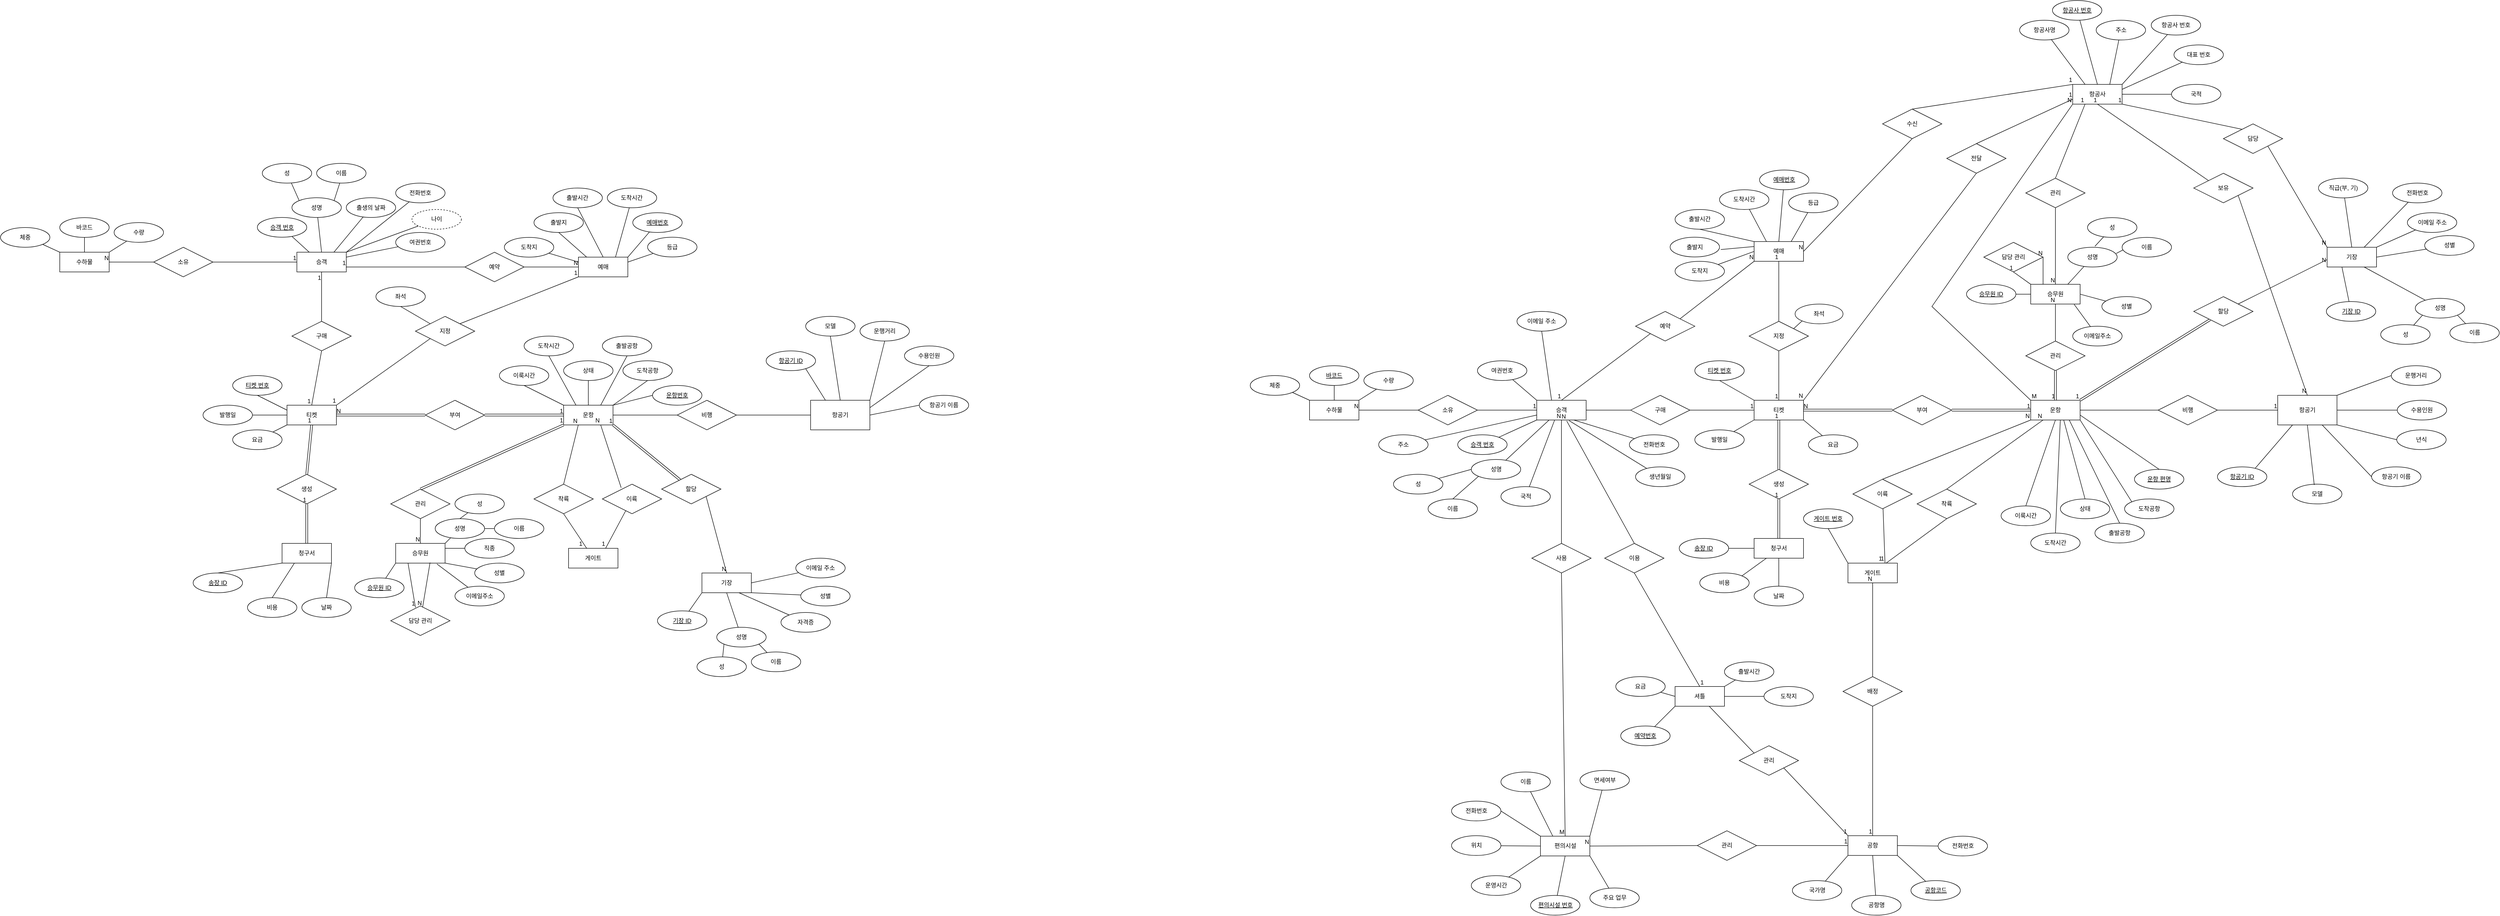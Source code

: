 <mxfile version="24.4.9" type="github">
  <diagram name="페이지-1" id="geKBbEWEFcXSWuYg8slL">
    <mxGraphModel dx="2961" dy="2032" grid="1" gridSize="10" guides="1" tooltips="1" connect="1" arrows="1" fold="1" page="1" pageScale="1" pageWidth="827" pageHeight="1169" math="0" shadow="0">
      <root>
        <mxCell id="0" />
        <mxCell id="1" parent="0" />
        <mxCell id="P_y4aerGXSMcK7ylAQnV-1" value="운항" style="whiteSpace=wrap;html=1;align=center;" parent="1" vertex="1">
          <mxGeometry x="-40" y="440" width="100" height="40" as="geometry" />
        </mxCell>
        <mxCell id="P_y4aerGXSMcK7ylAQnV-2" value="" style="endArrow=none;html=1;rounded=0;entryX=0;entryY=0;entryDx=0;entryDy=0;exitX=0.5;exitY=1;exitDx=0;exitDy=0;" parent="1" source="P_y4aerGXSMcK7ylAQnV-4" target="P_y4aerGXSMcK7ylAQnV-1" edge="1">
          <mxGeometry relative="1" as="geometry">
            <mxPoint x="-120" y="350" as="sourcePoint" />
            <mxPoint x="10" y="430" as="targetPoint" />
          </mxGeometry>
        </mxCell>
        <mxCell id="P_y4aerGXSMcK7ylAQnV-4" value="이룩시간" style="ellipse;whiteSpace=wrap;html=1;align=center;" parent="1" vertex="1">
          <mxGeometry x="-170" y="360" width="100" height="40" as="geometry" />
        </mxCell>
        <mxCell id="P_y4aerGXSMcK7ylAQnV-5" value="" style="endArrow=none;html=1;rounded=0;entryX=0.25;entryY=0;entryDx=0;entryDy=0;exitX=0.5;exitY=1;exitDx=0;exitDy=0;" parent="1" source="P_y4aerGXSMcK7ylAQnV-6" target="P_y4aerGXSMcK7ylAQnV-1" edge="1">
          <mxGeometry relative="1" as="geometry">
            <mxPoint x="-60" y="270" as="sourcePoint" />
            <mxPoint x="90" y="410" as="targetPoint" />
          </mxGeometry>
        </mxCell>
        <mxCell id="P_y4aerGXSMcK7ylAQnV-6" value="도착시간" style="ellipse;whiteSpace=wrap;html=1;align=center;" parent="1" vertex="1">
          <mxGeometry x="-120" y="300" width="100" height="40" as="geometry" />
        </mxCell>
        <mxCell id="P_y4aerGXSMcK7ylAQnV-7" value="" style="endArrow=none;html=1;rounded=0;entryX=0.5;entryY=0;entryDx=0;entryDy=0;exitX=0.5;exitY=1;exitDx=0;exitDy=0;" parent="1" source="P_y4aerGXSMcK7ylAQnV-8" target="P_y4aerGXSMcK7ylAQnV-1" edge="1">
          <mxGeometry relative="1" as="geometry">
            <mxPoint x="20" y="340" as="sourcePoint" />
            <mxPoint x="100" y="430" as="targetPoint" />
          </mxGeometry>
        </mxCell>
        <mxCell id="P_y4aerGXSMcK7ylAQnV-8" value="상태" style="ellipse;whiteSpace=wrap;html=1;align=center;" parent="1" vertex="1">
          <mxGeometry x="-40" y="350" width="100" height="40" as="geometry" />
        </mxCell>
        <mxCell id="P_y4aerGXSMcK7ylAQnV-9" value="" style="endArrow=none;html=1;rounded=0;entryX=0.75;entryY=0;entryDx=0;entryDy=0;exitX=0.5;exitY=1;exitDx=0;exitDy=0;" parent="1" source="P_y4aerGXSMcK7ylAQnV-10" target="P_y4aerGXSMcK7ylAQnV-1" edge="1">
          <mxGeometry relative="1" as="geometry">
            <mxPoint x="120" y="310" as="sourcePoint" />
            <mxPoint x="35" y="420" as="targetPoint" />
          </mxGeometry>
        </mxCell>
        <mxCell id="P_y4aerGXSMcK7ylAQnV-10" value="출발공항" style="ellipse;whiteSpace=wrap;html=1;align=center;" parent="1" vertex="1">
          <mxGeometry x="38.45" y="300" width="100" height="40" as="geometry" />
        </mxCell>
        <mxCell id="P_y4aerGXSMcK7ylAQnV-11" value="" style="endArrow=none;html=1;rounded=0;entryX=1;entryY=0;entryDx=0;entryDy=0;exitX=0.5;exitY=1;exitDx=0;exitDy=0;" parent="1" source="P_y4aerGXSMcK7ylAQnV-12" target="P_y4aerGXSMcK7ylAQnV-1" edge="1">
          <mxGeometry relative="1" as="geometry">
            <mxPoint x="185" y="370" as="sourcePoint" />
            <mxPoint x="70" y="480" as="targetPoint" />
          </mxGeometry>
        </mxCell>
        <mxCell id="P_y4aerGXSMcK7ylAQnV-12" value="도착공항" style="ellipse;whiteSpace=wrap;html=1;align=center;" parent="1" vertex="1">
          <mxGeometry x="80" y="350" width="100" height="40" as="geometry" />
        </mxCell>
        <mxCell id="P_y4aerGXSMcK7ylAQnV-13" value="" style="endArrow=none;html=1;rounded=0;entryX=1;entryY=0;entryDx=0;entryDy=0;exitX=0;exitY=0.5;exitDx=0;exitDy=0;" parent="1" source="P_y4aerGXSMcK7ylAQnV-138" target="P_y4aerGXSMcK7ylAQnV-1" edge="1">
          <mxGeometry relative="1" as="geometry">
            <mxPoint x="180" y="380" as="sourcePoint" />
            <mxPoint x="140" y="520" as="targetPoint" />
          </mxGeometry>
        </mxCell>
        <mxCell id="P_y4aerGXSMcK7ylAQnV-20" value="" style="endArrow=none;html=1;rounded=0;entryX=0;entryY=0.5;entryDx=0;entryDy=0;exitX=1;exitY=0.5;exitDx=0;exitDy=0;" parent="1" source="P_y4aerGXSMcK7ylAQnV-1" target="P_y4aerGXSMcK7ylAQnV-73" edge="1">
          <mxGeometry relative="1" as="geometry">
            <mxPoint x="60" y="460" as="sourcePoint" />
            <mxPoint x="220" y="460" as="targetPoint" />
          </mxGeometry>
        </mxCell>
        <mxCell id="P_y4aerGXSMcK7ylAQnV-21" value="항공기" style="whiteSpace=wrap;html=1;" parent="1" vertex="1">
          <mxGeometry x="460" y="430" width="120" height="60" as="geometry" />
        </mxCell>
        <mxCell id="P_y4aerGXSMcK7ylAQnV-23" value="" style="endArrow=none;html=1;rounded=0;entryX=0;entryY=0.5;entryDx=0;entryDy=0;exitX=1;exitY=0.5;exitDx=0;exitDy=0;" parent="1" source="P_y4aerGXSMcK7ylAQnV-73" target="P_y4aerGXSMcK7ylAQnV-21" edge="1">
          <mxGeometry relative="1" as="geometry">
            <mxPoint x="300" y="460" as="sourcePoint" />
            <mxPoint x="460" y="459.58" as="targetPoint" />
          </mxGeometry>
        </mxCell>
        <mxCell id="P_y4aerGXSMcK7ylAQnV-24" value="" style="endArrow=none;html=1;rounded=0;entryX=0.25;entryY=0;entryDx=0;entryDy=0;exitX=0.5;exitY=1;exitDx=0;exitDy=0;" parent="1" target="P_y4aerGXSMcK7ylAQnV-21" edge="1">
          <mxGeometry relative="1" as="geometry">
            <mxPoint x="440" y="350" as="sourcePoint" />
            <mxPoint x="540" y="390" as="targetPoint" />
          </mxGeometry>
        </mxCell>
        <mxCell id="P_y4aerGXSMcK7ylAQnV-26" value="모델" style="ellipse;whiteSpace=wrap;html=1;align=center;" parent="1" vertex="1">
          <mxGeometry x="450" y="260" width="100" height="40" as="geometry" />
        </mxCell>
        <mxCell id="P_y4aerGXSMcK7ylAQnV-27" value="" style="endArrow=none;html=1;rounded=0;entryX=0.5;entryY=0;entryDx=0;entryDy=0;exitX=0.5;exitY=1;exitDx=0;exitDy=0;" parent="1" source="P_y4aerGXSMcK7ylAQnV-26" target="P_y4aerGXSMcK7ylAQnV-21" edge="1">
          <mxGeometry relative="1" as="geometry">
            <mxPoint x="440" y="350" as="sourcePoint" />
            <mxPoint x="500" y="440" as="targetPoint" />
          </mxGeometry>
        </mxCell>
        <mxCell id="P_y4aerGXSMcK7ylAQnV-28" value="" style="endArrow=none;html=1;rounded=0;entryX=1;entryY=0;entryDx=0;entryDy=0;exitX=0.5;exitY=1;exitDx=0;exitDy=0;" parent="1" source="P_y4aerGXSMcK7ylAQnV-31" target="P_y4aerGXSMcK7ylAQnV-21" edge="1">
          <mxGeometry relative="1" as="geometry">
            <mxPoint x="630" y="360" as="sourcePoint" />
            <mxPoint x="510" y="450" as="targetPoint" />
          </mxGeometry>
        </mxCell>
        <mxCell id="P_y4aerGXSMcK7ylAQnV-31" value="운행거리" style="ellipse;whiteSpace=wrap;html=1;align=center;" parent="1" vertex="1">
          <mxGeometry x="560" y="270" width="100" height="40" as="geometry" />
        </mxCell>
        <mxCell id="P_y4aerGXSMcK7ylAQnV-32" value="" style="endArrow=none;html=1;rounded=0;entryX=1;entryY=0.25;entryDx=0;entryDy=0;exitX=0.5;exitY=1;exitDx=0;exitDy=0;" parent="1" source="P_y4aerGXSMcK7ylAQnV-33" target="P_y4aerGXSMcK7ylAQnV-21" edge="1">
          <mxGeometry relative="1" as="geometry">
            <mxPoint x="700" y="360" as="sourcePoint" />
            <mxPoint x="520" y="460" as="targetPoint" />
          </mxGeometry>
        </mxCell>
        <mxCell id="P_y4aerGXSMcK7ylAQnV-33" value="수용인원" style="ellipse;whiteSpace=wrap;html=1;align=center;" parent="1" vertex="1">
          <mxGeometry x="650" y="320" width="100" height="40" as="geometry" />
        </mxCell>
        <mxCell id="P_y4aerGXSMcK7ylAQnV-34" value="" style="endArrow=none;html=1;rounded=0;entryX=1;entryY=0.5;entryDx=0;entryDy=0;exitX=0;exitY=0.5;exitDx=0;exitDy=0;" parent="1" source="P_y4aerGXSMcK7ylAQnV-35" target="P_y4aerGXSMcK7ylAQnV-21" edge="1">
          <mxGeometry relative="1" as="geometry">
            <mxPoint x="680" y="440" as="sourcePoint" />
            <mxPoint x="530" y="470" as="targetPoint" />
          </mxGeometry>
        </mxCell>
        <mxCell id="P_y4aerGXSMcK7ylAQnV-35" value="항공기 이름" style="ellipse;whiteSpace=wrap;html=1;align=center;" parent="1" vertex="1">
          <mxGeometry x="680" y="420" width="100" height="40" as="geometry" />
        </mxCell>
        <mxCell id="P_y4aerGXSMcK7ylAQnV-39" value="" style="shape=link;html=1;rounded=0;entryX=1;entryY=1;entryDx=0;entryDy=0;" parent="1" source="P_y4aerGXSMcK7ylAQnV-72" target="P_y4aerGXSMcK7ylAQnV-1" edge="1">
          <mxGeometry relative="1" as="geometry">
            <mxPoint x="190" y="590" as="sourcePoint" />
            <mxPoint x="250" y="550" as="targetPoint" />
          </mxGeometry>
        </mxCell>
        <mxCell id="P_y4aerGXSMcK7ylAQnV-40" value="1" style="resizable=0;html=1;whiteSpace=wrap;align=right;verticalAlign=bottom;" parent="P_y4aerGXSMcK7ylAQnV-39" connectable="0" vertex="1">
          <mxGeometry x="1" relative="1" as="geometry" />
        </mxCell>
        <mxCell id="P_y4aerGXSMcK7ylAQnV-44" value="" style="endArrow=none;html=1;rounded=0;exitX=1;exitY=1;exitDx=0;exitDy=0;entryX=0.5;entryY=0;entryDx=0;entryDy=0;" parent="1" source="P_y4aerGXSMcK7ylAQnV-72" target="P_y4aerGXSMcK7ylAQnV-46" edge="1">
          <mxGeometry relative="1" as="geometry">
            <mxPoint x="230" y="630" as="sourcePoint" />
            <mxPoint x="280" y="770" as="targetPoint" />
          </mxGeometry>
        </mxCell>
        <mxCell id="P_y4aerGXSMcK7ylAQnV-45" value="N" style="resizable=0;html=1;whiteSpace=wrap;align=right;verticalAlign=bottom;" parent="P_y4aerGXSMcK7ylAQnV-44" connectable="0" vertex="1">
          <mxGeometry x="1" relative="1" as="geometry">
            <mxPoint as="offset" />
          </mxGeometry>
        </mxCell>
        <mxCell id="P_y4aerGXSMcK7ylAQnV-46" value="기장" style="whiteSpace=wrap;html=1;align=center;" parent="1" vertex="1">
          <mxGeometry x="240" y="780" width="100" height="40" as="geometry" />
        </mxCell>
        <mxCell id="P_y4aerGXSMcK7ylAQnV-48" value="" style="endArrow=none;html=1;rounded=0;exitX=1;exitY=0.5;exitDx=0;exitDy=0;" parent="1" source="P_y4aerGXSMcK7ylAQnV-46" target="P_y4aerGXSMcK7ylAQnV-49" edge="1">
          <mxGeometry relative="1" as="geometry">
            <mxPoint x="390" y="840" as="sourcePoint" />
            <mxPoint x="450" y="770" as="targetPoint" />
          </mxGeometry>
        </mxCell>
        <mxCell id="P_y4aerGXSMcK7ylAQnV-49" value="이메일 주소" style="ellipse;whiteSpace=wrap;html=1;align=center;" parent="1" vertex="1">
          <mxGeometry x="430" y="750" width="100" height="40" as="geometry" />
        </mxCell>
        <mxCell id="P_y4aerGXSMcK7ylAQnV-50" value="" style="endArrow=none;html=1;rounded=0;exitX=1;exitY=1;exitDx=0;exitDy=0;" parent="1" source="P_y4aerGXSMcK7ylAQnV-46" target="P_y4aerGXSMcK7ylAQnV-53" edge="1">
          <mxGeometry relative="1" as="geometry">
            <mxPoint x="350" y="810" as="sourcePoint" />
            <mxPoint x="440.68" y="826.712" as="targetPoint" />
          </mxGeometry>
        </mxCell>
        <mxCell id="P_y4aerGXSMcK7ylAQnV-52" value="" style="endArrow=none;html=1;rounded=0;exitX=0.75;exitY=1;exitDx=0;exitDy=0;" parent="1" source="P_y4aerGXSMcK7ylAQnV-46" target="P_y4aerGXSMcK7ylAQnV-55" edge="1">
          <mxGeometry relative="1" as="geometry">
            <mxPoint x="360" y="820" as="sourcePoint" />
            <mxPoint x="410" y="860" as="targetPoint" />
          </mxGeometry>
        </mxCell>
        <mxCell id="P_y4aerGXSMcK7ylAQnV-53" value="성별" style="ellipse;whiteSpace=wrap;html=1;align=center;" parent="1" vertex="1">
          <mxGeometry x="440.0" y="806.712" width="100" height="40" as="geometry" />
        </mxCell>
        <mxCell id="P_y4aerGXSMcK7ylAQnV-55" value="자격증" style="ellipse;whiteSpace=wrap;html=1;align=center;" parent="1" vertex="1">
          <mxGeometry x="400" y="860" width="100" height="40" as="geometry" />
        </mxCell>
        <mxCell id="P_y4aerGXSMcK7ylAQnV-56" value="" style="endArrow=none;html=1;rounded=0;exitX=0.5;exitY=1;exitDx=0;exitDy=0;" parent="1" source="P_y4aerGXSMcK7ylAQnV-46" target="P_y4aerGXSMcK7ylAQnV-57" edge="1">
          <mxGeometry relative="1" as="geometry">
            <mxPoint x="370" y="830" as="sourcePoint" />
            <mxPoint x="320" y="910" as="targetPoint" />
          </mxGeometry>
        </mxCell>
        <mxCell id="P_y4aerGXSMcK7ylAQnV-57" value="성명" style="ellipse;whiteSpace=wrap;html=1;align=center;" parent="1" vertex="1">
          <mxGeometry x="270" y="890" width="100" height="40" as="geometry" />
        </mxCell>
        <mxCell id="P_y4aerGXSMcK7ylAQnV-58" value="" style="endArrow=none;html=1;rounded=0;exitX=0;exitY=1;exitDx=0;exitDy=0;" parent="1" source="P_y4aerGXSMcK7ylAQnV-57" target="P_y4aerGXSMcK7ylAQnV-59" edge="1">
          <mxGeometry relative="1" as="geometry">
            <mxPoint x="380" y="840" as="sourcePoint" />
            <mxPoint x="280" y="970" as="targetPoint" />
          </mxGeometry>
        </mxCell>
        <mxCell id="P_y4aerGXSMcK7ylAQnV-59" value="성" style="ellipse;whiteSpace=wrap;html=1;align=center;" parent="1" vertex="1">
          <mxGeometry x="230" y="950" width="100" height="40" as="geometry" />
        </mxCell>
        <mxCell id="P_y4aerGXSMcK7ylAQnV-60" value="" style="endArrow=none;html=1;rounded=0;exitX=1;exitY=1;exitDx=0;exitDy=0;" parent="1" source="P_y4aerGXSMcK7ylAQnV-57" target="P_y4aerGXSMcK7ylAQnV-61" edge="1">
          <mxGeometry relative="1" as="geometry">
            <mxPoint x="390" y="850" as="sourcePoint" />
            <mxPoint x="390" y="960" as="targetPoint" />
          </mxGeometry>
        </mxCell>
        <mxCell id="P_y4aerGXSMcK7ylAQnV-61" value="이름" style="ellipse;whiteSpace=wrap;html=1;align=center;" parent="1" vertex="1">
          <mxGeometry x="340" y="940" width="100" height="40" as="geometry" />
        </mxCell>
        <mxCell id="P_y4aerGXSMcK7ylAQnV-62" value="" style="endArrow=none;html=1;rounded=0;exitX=0;exitY=1;exitDx=0;exitDy=0;" parent="1" source="P_y4aerGXSMcK7ylAQnV-46" target="P_y4aerGXSMcK7ylAQnV-136" edge="1">
          <mxGeometry relative="1" as="geometry">
            <mxPoint x="400" y="860" as="sourcePoint" />
            <mxPoint x="226.8" y="850.569" as="targetPoint" />
          </mxGeometry>
        </mxCell>
        <mxCell id="P_y4aerGXSMcK7ylAQnV-66" value="" style="endArrow=none;html=1;rounded=0;entryX=0.296;entryY=1.007;entryDx=0;entryDy=0;entryPerimeter=0;exitX=0.5;exitY=0;exitDx=0;exitDy=0;" parent="1" source="P_y4aerGXSMcK7ylAQnV-71" target="P_y4aerGXSMcK7ylAQnV-1" edge="1">
          <mxGeometry relative="1" as="geometry">
            <mxPoint x="-40" y="600" as="sourcePoint" />
            <mxPoint x="120" y="600" as="targetPoint" />
          </mxGeometry>
        </mxCell>
        <mxCell id="P_y4aerGXSMcK7ylAQnV-67" value="N" style="resizable=0;html=1;whiteSpace=wrap;align=right;verticalAlign=bottom;" parent="P_y4aerGXSMcK7ylAQnV-66" connectable="0" vertex="1">
          <mxGeometry x="1" relative="1" as="geometry" />
        </mxCell>
        <mxCell id="P_y4aerGXSMcK7ylAQnV-68" value="" style="endArrow=none;html=1;rounded=0;entryX=0.75;entryY=1;entryDx=0;entryDy=0;exitX=0.317;exitY=0.12;exitDx=0;exitDy=0;exitPerimeter=0;" parent="1" source="P_y4aerGXSMcK7ylAQnV-76" target="P_y4aerGXSMcK7ylAQnV-1" edge="1">
          <mxGeometry relative="1" as="geometry">
            <mxPoint x="70" y="600" as="sourcePoint" />
            <mxPoint y="490" as="targetPoint" />
          </mxGeometry>
        </mxCell>
        <mxCell id="P_y4aerGXSMcK7ylAQnV-69" value="N" style="resizable=0;html=1;whiteSpace=wrap;align=right;verticalAlign=bottom;" parent="P_y4aerGXSMcK7ylAQnV-68" connectable="0" vertex="1">
          <mxGeometry x="1" relative="1" as="geometry" />
        </mxCell>
        <mxCell id="P_y4aerGXSMcK7ylAQnV-71" value="착륙" style="shape=rhombus;perimeter=rhombusPerimeter;whiteSpace=wrap;html=1;align=center;" parent="1" vertex="1">
          <mxGeometry x="-100" y="600" width="120" height="60" as="geometry" />
        </mxCell>
        <mxCell id="P_y4aerGXSMcK7ylAQnV-72" value="할당" style="shape=rhombus;perimeter=rhombusPerimeter;whiteSpace=wrap;html=1;align=center;" parent="1" vertex="1">
          <mxGeometry x="158.45" y="580" width="120" height="60" as="geometry" />
        </mxCell>
        <mxCell id="P_y4aerGXSMcK7ylAQnV-73" value="비행" style="shape=rhombus;perimeter=rhombusPerimeter;whiteSpace=wrap;html=1;align=center;" parent="1" vertex="1">
          <mxGeometry x="190" y="430" width="120" height="60" as="geometry" />
        </mxCell>
        <mxCell id="P_y4aerGXSMcK7ylAQnV-76" value="이륙" style="shape=rhombus;perimeter=rhombusPerimeter;whiteSpace=wrap;html=1;align=center;" parent="1" vertex="1">
          <mxGeometry x="38.45" y="600" width="120" height="60" as="geometry" />
        </mxCell>
        <mxCell id="P_y4aerGXSMcK7ylAQnV-77" value="" style="endArrow=none;html=1;rounded=0;exitX=0.5;exitY=1;exitDx=0;exitDy=0;" parent="1" source="P_y4aerGXSMcK7ylAQnV-71" target="P_y4aerGXSMcK7ylAQnV-79" edge="1">
          <mxGeometry relative="1" as="geometry">
            <mxPoint x="10" y="680" as="sourcePoint" />
            <mxPoint x="-10" y="750" as="targetPoint" />
          </mxGeometry>
        </mxCell>
        <mxCell id="P_y4aerGXSMcK7ylAQnV-78" value="1" style="resizable=0;html=1;whiteSpace=wrap;align=right;verticalAlign=bottom;" parent="P_y4aerGXSMcK7ylAQnV-77" connectable="0" vertex="1">
          <mxGeometry x="1" relative="1" as="geometry">
            <mxPoint x="-7" as="offset" />
          </mxGeometry>
        </mxCell>
        <mxCell id="P_y4aerGXSMcK7ylAQnV-79" value="게이트" style="whiteSpace=wrap;html=1;align=center;" parent="1" vertex="1">
          <mxGeometry x="-30" y="730" width="100" height="40" as="geometry" />
        </mxCell>
        <mxCell id="P_y4aerGXSMcK7ylAQnV-80" value="" style="endArrow=none;html=1;rounded=0;entryX=0.75;entryY=0;entryDx=0;entryDy=0;" parent="1" source="P_y4aerGXSMcK7ylAQnV-76" target="P_y4aerGXSMcK7ylAQnV-79" edge="1">
          <mxGeometry relative="1" as="geometry">
            <mxPoint x="10" y="680" as="sourcePoint" />
            <mxPoint x="170" y="680" as="targetPoint" />
          </mxGeometry>
        </mxCell>
        <mxCell id="P_y4aerGXSMcK7ylAQnV-81" value="1" style="resizable=0;html=1;whiteSpace=wrap;align=right;verticalAlign=bottom;" parent="P_y4aerGXSMcK7ylAQnV-80" connectable="0" vertex="1">
          <mxGeometry x="1" relative="1" as="geometry" />
        </mxCell>
        <mxCell id="P_y4aerGXSMcK7ylAQnV-90" value="관리" style="shape=rhombus;perimeter=rhombusPerimeter;whiteSpace=wrap;html=1;align=center;" parent="1" vertex="1">
          <mxGeometry x="-390" y="610" width="120" height="60" as="geometry" />
        </mxCell>
        <mxCell id="P_y4aerGXSMcK7ylAQnV-91" value="" style="shape=link;html=1;rounded=0;exitX=0.5;exitY=0;exitDx=0;exitDy=0;entryX=0;entryY=1;entryDx=0;entryDy=0;" parent="1" source="P_y4aerGXSMcK7ylAQnV-90" target="P_y4aerGXSMcK7ylAQnV-1" edge="1">
          <mxGeometry relative="1" as="geometry">
            <mxPoint x="-140" y="640" as="sourcePoint" />
            <mxPoint x="20" y="640" as="targetPoint" />
          </mxGeometry>
        </mxCell>
        <mxCell id="P_y4aerGXSMcK7ylAQnV-92" value="1" style="resizable=0;html=1;whiteSpace=wrap;align=right;verticalAlign=bottom;" parent="P_y4aerGXSMcK7ylAQnV-91" connectable="0" vertex="1">
          <mxGeometry x="1" relative="1" as="geometry" />
        </mxCell>
        <mxCell id="P_y4aerGXSMcK7ylAQnV-93" value="" style="shape=link;html=1;rounded=0;entryX=0;entryY=0.5;entryDx=0;entryDy=0;exitX=1;exitY=0.5;exitDx=0;exitDy=0;" parent="1" source="P_y4aerGXSMcK7ylAQnV-118" target="P_y4aerGXSMcK7ylAQnV-1" edge="1">
          <mxGeometry relative="1" as="geometry">
            <mxPoint x="-200" y="460" as="sourcePoint" />
            <mxPoint x="-30" y="490" as="targetPoint" />
          </mxGeometry>
        </mxCell>
        <mxCell id="P_y4aerGXSMcK7ylAQnV-94" value="1" style="resizable=0;html=1;whiteSpace=wrap;align=right;verticalAlign=bottom;" parent="P_y4aerGXSMcK7ylAQnV-93" connectable="0" vertex="1">
          <mxGeometry x="1" relative="1" as="geometry" />
        </mxCell>
        <mxCell id="P_y4aerGXSMcK7ylAQnV-95" value="" style="endArrow=none;html=1;rounded=0;exitX=0.5;exitY=1;exitDx=0;exitDy=0;" parent="1" source="P_y4aerGXSMcK7ylAQnV-90" target="P_y4aerGXSMcK7ylAQnV-97" edge="1">
          <mxGeometry relative="1" as="geometry">
            <mxPoint x="-330" y="670" as="sourcePoint" />
            <mxPoint x="-330" y="740" as="targetPoint" />
          </mxGeometry>
        </mxCell>
        <mxCell id="P_y4aerGXSMcK7ylAQnV-96" value="N" style="resizable=0;html=1;whiteSpace=wrap;align=right;verticalAlign=bottom;" parent="P_y4aerGXSMcK7ylAQnV-95" connectable="0" vertex="1">
          <mxGeometry x="1" relative="1" as="geometry" />
        </mxCell>
        <mxCell id="P_y4aerGXSMcK7ylAQnV-97" value="승무원" style="whiteSpace=wrap;html=1;align=center;" parent="1" vertex="1">
          <mxGeometry x="-380" y="720" width="100" height="40" as="geometry" />
        </mxCell>
        <mxCell id="P_y4aerGXSMcK7ylAQnV-98" value="" style="endArrow=none;html=1;rounded=0;exitX=1;exitY=0;exitDx=0;exitDy=0;" parent="1" source="P_y4aerGXSMcK7ylAQnV-97" target="P_y4aerGXSMcK7ylAQnV-99" edge="1">
          <mxGeometry relative="1" as="geometry">
            <mxPoint x="-270" y="720" as="sourcePoint" />
            <mxPoint x="-250" y="690" as="targetPoint" />
          </mxGeometry>
        </mxCell>
        <mxCell id="P_y4aerGXSMcK7ylAQnV-99" value="성명" style="ellipse;whiteSpace=wrap;html=1;align=center;" parent="1" vertex="1">
          <mxGeometry x="-300" y="670" width="100" height="40" as="geometry" />
        </mxCell>
        <mxCell id="P_y4aerGXSMcK7ylAQnV-100" value="" style="endArrow=none;html=1;rounded=0;exitX=0.5;exitY=0;exitDx=0;exitDy=0;" parent="1" source="P_y4aerGXSMcK7ylAQnV-99" target="P_y4aerGXSMcK7ylAQnV-101" edge="1">
          <mxGeometry relative="1" as="geometry">
            <mxPoint x="-310" y="770" as="sourcePoint" />
            <mxPoint x="-220" y="640" as="targetPoint" />
          </mxGeometry>
        </mxCell>
        <mxCell id="P_y4aerGXSMcK7ylAQnV-101" value="성" style="ellipse;whiteSpace=wrap;html=1;align=center;" parent="1" vertex="1">
          <mxGeometry x="-260" y="620" width="100" height="40" as="geometry" />
        </mxCell>
        <mxCell id="P_y4aerGXSMcK7ylAQnV-102" value="" style="endArrow=none;html=1;rounded=0;exitX=1;exitY=0.5;exitDx=0;exitDy=0;" parent="1" source="P_y4aerGXSMcK7ylAQnV-99" target="P_y4aerGXSMcK7ylAQnV-103" edge="1">
          <mxGeometry relative="1" as="geometry">
            <mxPoint x="-300" y="780" as="sourcePoint" />
            <mxPoint x="-150" y="690" as="targetPoint" />
          </mxGeometry>
        </mxCell>
        <mxCell id="P_y4aerGXSMcK7ylAQnV-103" value="이름" style="ellipse;whiteSpace=wrap;html=1;align=center;" parent="1" vertex="1">
          <mxGeometry x="-180" y="670" width="100" height="40" as="geometry" />
        </mxCell>
        <mxCell id="P_y4aerGXSMcK7ylAQnV-104" value="" style="endArrow=none;html=1;rounded=0;exitX=1;exitY=0.25;exitDx=0;exitDy=0;" parent="1" source="P_y4aerGXSMcK7ylAQnV-97" target="P_y4aerGXSMcK7ylAQnV-105" edge="1">
          <mxGeometry relative="1" as="geometry">
            <mxPoint x="-290" y="790" as="sourcePoint" />
            <mxPoint x="-190" y="730" as="targetPoint" />
          </mxGeometry>
        </mxCell>
        <mxCell id="P_y4aerGXSMcK7ylAQnV-105" value="직종" style="ellipse;whiteSpace=wrap;html=1;align=center;" parent="1" vertex="1">
          <mxGeometry x="-240" y="710" width="100" height="40" as="geometry" />
        </mxCell>
        <mxCell id="P_y4aerGXSMcK7ylAQnV-106" value="" style="endArrow=none;html=1;rounded=0;exitX=1;exitY=1;exitDx=0;exitDy=0;" parent="1" source="P_y4aerGXSMcK7ylAQnV-97" target="P_y4aerGXSMcK7ylAQnV-107" edge="1">
          <mxGeometry relative="1" as="geometry">
            <mxPoint x="-280" y="800" as="sourcePoint" />
            <mxPoint x="-200" y="770" as="targetPoint" />
          </mxGeometry>
        </mxCell>
        <mxCell id="P_y4aerGXSMcK7ylAQnV-107" value="성별" style="ellipse;whiteSpace=wrap;html=1;align=center;" parent="1" vertex="1">
          <mxGeometry x="-220" y="760" width="100" height="40" as="geometry" />
        </mxCell>
        <mxCell id="P_y4aerGXSMcK7ylAQnV-108" value="" style="endArrow=none;html=1;rounded=0;exitX=0.834;exitY=1.041;exitDx=0;exitDy=0;exitPerimeter=0;" parent="1" source="P_y4aerGXSMcK7ylAQnV-97" target="P_y4aerGXSMcK7ylAQnV-109" edge="1">
          <mxGeometry relative="1" as="geometry">
            <mxPoint x="-270" y="810" as="sourcePoint" />
            <mxPoint x="-210" y="820" as="targetPoint" />
          </mxGeometry>
        </mxCell>
        <mxCell id="P_y4aerGXSMcK7ylAQnV-109" value="이메일주소" style="ellipse;whiteSpace=wrap;html=1;align=center;" parent="1" vertex="1">
          <mxGeometry x="-260" y="806.71" width="100" height="40" as="geometry" />
        </mxCell>
        <mxCell id="P_y4aerGXSMcK7ylAQnV-110" value="" style="endArrow=none;html=1;rounded=0;exitX=0.696;exitY=0.972;exitDx=0;exitDy=0;exitPerimeter=0;" parent="1" source="P_y4aerGXSMcK7ylAQnV-97" target="P_y4aerGXSMcK7ylAQnV-115" edge="1">
          <mxGeometry relative="1" as="geometry">
            <mxPoint x="-310" y="840" as="sourcePoint" />
            <mxPoint x="-310" y="840" as="targetPoint" />
          </mxGeometry>
        </mxCell>
        <mxCell id="P_y4aerGXSMcK7ylAQnV-111" value="N" style="resizable=0;html=1;whiteSpace=wrap;align=right;verticalAlign=bottom;" parent="P_y4aerGXSMcK7ylAQnV-110" connectable="0" vertex="1">
          <mxGeometry x="1" relative="1" as="geometry" />
        </mxCell>
        <mxCell id="P_y4aerGXSMcK7ylAQnV-112" value="" style="endArrow=none;html=1;rounded=0;exitX=0.25;exitY=1;exitDx=0;exitDy=0;entryX=0.417;entryY=0.055;entryDx=0;entryDy=0;entryPerimeter=0;" parent="1" source="P_y4aerGXSMcK7ylAQnV-97" target="P_y4aerGXSMcK7ylAQnV-115" edge="1">
          <mxGeometry relative="1" as="geometry">
            <mxPoint x="-390" y="830" as="sourcePoint" />
            <mxPoint x="-350" y="840" as="targetPoint" />
          </mxGeometry>
        </mxCell>
        <mxCell id="P_y4aerGXSMcK7ylAQnV-113" value="1" style="resizable=0;html=1;whiteSpace=wrap;align=right;verticalAlign=bottom;" parent="P_y4aerGXSMcK7ylAQnV-112" connectable="0" vertex="1">
          <mxGeometry x="1" relative="1" as="geometry" />
        </mxCell>
        <mxCell id="P_y4aerGXSMcK7ylAQnV-115" value="담당 관리" style="shape=rhombus;perimeter=rhombusPerimeter;whiteSpace=wrap;html=1;align=center;" parent="1" vertex="1">
          <mxGeometry x="-390" y="846.71" width="120" height="60" as="geometry" />
        </mxCell>
        <mxCell id="P_y4aerGXSMcK7ylAQnV-116" value="" style="endArrow=none;html=1;rounded=0;exitX=0;exitY=1;exitDx=0;exitDy=0;" parent="1" source="P_y4aerGXSMcK7ylAQnV-97" target="P_y4aerGXSMcK7ylAQnV-135" edge="1">
          <mxGeometry relative="1" as="geometry">
            <mxPoint x="-287" y="772" as="sourcePoint" />
            <mxPoint x="-395.436" y="780.867" as="targetPoint" />
          </mxGeometry>
        </mxCell>
        <mxCell id="P_y4aerGXSMcK7ylAQnV-118" value="부여" style="shape=rhombus;perimeter=rhombusPerimeter;whiteSpace=wrap;html=1;align=center;" parent="1" vertex="1">
          <mxGeometry x="-320" y="430" width="120" height="60" as="geometry" />
        </mxCell>
        <mxCell id="P_y4aerGXSMcK7ylAQnV-121" value="" style="shape=link;html=1;rounded=0;exitX=0;exitY=0.5;exitDx=0;exitDy=0;entryX=1;entryY=0.5;entryDx=0;entryDy=0;" parent="1" source="P_y4aerGXSMcK7ylAQnV-118" target="P_y4aerGXSMcK7ylAQnV-123" edge="1">
          <mxGeometry relative="1" as="geometry">
            <mxPoint x="-400" y="450" as="sourcePoint" />
            <mxPoint x="-490" y="460" as="targetPoint" />
          </mxGeometry>
        </mxCell>
        <mxCell id="P_y4aerGXSMcK7ylAQnV-122" value="N" style="resizable=0;html=1;whiteSpace=wrap;align=right;verticalAlign=bottom;" parent="P_y4aerGXSMcK7ylAQnV-121" connectable="0" vertex="1">
          <mxGeometry x="1" relative="1" as="geometry">
            <mxPoint x="10" as="offset" />
          </mxGeometry>
        </mxCell>
        <mxCell id="P_y4aerGXSMcK7ylAQnV-123" value="티켓" style="whiteSpace=wrap;html=1;align=center;" parent="1" vertex="1">
          <mxGeometry x="-600" y="440" width="100" height="40" as="geometry" />
        </mxCell>
        <mxCell id="P_y4aerGXSMcK7ylAQnV-124" value="" style="endArrow=none;html=1;rounded=0;exitX=0;exitY=0.25;exitDx=0;exitDy=0;entryX=0.5;entryY=1;entryDx=0;entryDy=0;" parent="1" source="P_y4aerGXSMcK7ylAQnV-123" target="P_y4aerGXSMcK7ylAQnV-132" edge="1">
          <mxGeometry relative="1" as="geometry">
            <mxPoint x="-690" y="400" as="sourcePoint" />
            <mxPoint x="-638.435" y="424.272" as="targetPoint" />
          </mxGeometry>
        </mxCell>
        <mxCell id="P_y4aerGXSMcK7ylAQnV-129" value="" style="endArrow=none;html=1;rounded=0;exitX=0;exitY=0.5;exitDx=0;exitDy=0;" parent="1" source="P_y4aerGXSMcK7ylAQnV-123" target="P_y4aerGXSMcK7ylAQnV-131" edge="1">
          <mxGeometry relative="1" as="geometry">
            <mxPoint x="-600" y="460" as="sourcePoint" />
            <mxPoint x="-680" y="460" as="targetPoint" />
          </mxGeometry>
        </mxCell>
        <mxCell id="P_y4aerGXSMcK7ylAQnV-131" value="발행일" style="ellipse;whiteSpace=wrap;html=1;align=center;" parent="1" vertex="1">
          <mxGeometry x="-770" y="440" width="100" height="40" as="geometry" />
        </mxCell>
        <mxCell id="P_y4aerGXSMcK7ylAQnV-132" value="티켓 번호" style="ellipse;whiteSpace=wrap;html=1;align=center;fontStyle=4;" parent="1" vertex="1">
          <mxGeometry x="-710" y="380" width="100" height="40" as="geometry" />
        </mxCell>
        <mxCell id="P_y4aerGXSMcK7ylAQnV-133" value="" style="endArrow=none;html=1;rounded=0;exitX=0;exitY=1;exitDx=0;exitDy=0;" parent="1" source="P_y4aerGXSMcK7ylAQnV-123" target="P_y4aerGXSMcK7ylAQnV-134" edge="1">
          <mxGeometry relative="1" as="geometry">
            <mxPoint x="-580" y="470" as="sourcePoint" />
            <mxPoint x="-660" y="510" as="targetPoint" />
          </mxGeometry>
        </mxCell>
        <mxCell id="P_y4aerGXSMcK7ylAQnV-134" value="요금" style="ellipse;whiteSpace=wrap;html=1;align=center;" parent="1" vertex="1">
          <mxGeometry x="-710" y="490" width="100" height="40" as="geometry" />
        </mxCell>
        <mxCell id="P_y4aerGXSMcK7ylAQnV-135" value="승무원 ID" style="ellipse;whiteSpace=wrap;html=1;align=center;fontStyle=4;" parent="1" vertex="1">
          <mxGeometry x="-462.996" y="789.997" width="100" height="40" as="geometry" />
        </mxCell>
        <mxCell id="P_y4aerGXSMcK7ylAQnV-136" value="기장 ID" style="ellipse;whiteSpace=wrap;html=1;align=center;fontStyle=4;" parent="1" vertex="1">
          <mxGeometry x="150.0" y="856.709" width="100" height="40" as="geometry" />
        </mxCell>
        <mxCell id="P_y4aerGXSMcK7ylAQnV-137" value="항공기 ID" style="ellipse;whiteSpace=wrap;html=1;align=center;fontStyle=4;" parent="1" vertex="1">
          <mxGeometry x="370" y="330" width="100" height="40" as="geometry" />
        </mxCell>
        <mxCell id="P_y4aerGXSMcK7ylAQnV-138" value="운항번호" style="ellipse;whiteSpace=wrap;html=1;align=center;fontStyle=4;" parent="1" vertex="1">
          <mxGeometry x="140" y="400" width="100" height="40" as="geometry" />
        </mxCell>
        <mxCell id="P_y4aerGXSMcK7ylAQnV-140" value="생성" style="shape=rhombus;perimeter=rhombusPerimeter;whiteSpace=wrap;html=1;align=center;" parent="1" vertex="1">
          <mxGeometry x="-620" y="580" width="120" height="60" as="geometry" />
        </mxCell>
        <mxCell id="P_y4aerGXSMcK7ylAQnV-141" value="" style="shape=link;html=1;rounded=0;entryX=0.5;entryY=1;entryDx=0;entryDy=0;exitX=0.5;exitY=0;exitDx=0;exitDy=0;" parent="1" source="P_y4aerGXSMcK7ylAQnV-140" target="P_y4aerGXSMcK7ylAQnV-123" edge="1">
          <mxGeometry relative="1" as="geometry">
            <mxPoint x="-580" y="570" as="sourcePoint" />
            <mxPoint x="-420" y="570" as="targetPoint" />
          </mxGeometry>
        </mxCell>
        <mxCell id="P_y4aerGXSMcK7ylAQnV-142" value="1" style="resizable=0;html=1;whiteSpace=wrap;align=right;verticalAlign=bottom;" parent="P_y4aerGXSMcK7ylAQnV-141" connectable="0" vertex="1">
          <mxGeometry x="1" relative="1" as="geometry" />
        </mxCell>
        <mxCell id="P_y4aerGXSMcK7ylAQnV-143" value="" style="shape=link;html=1;rounded=0;entryX=0.5;entryY=1;entryDx=0;entryDy=0;exitX=0.5;exitY=0;exitDx=0;exitDy=0;" parent="1" source="P_y4aerGXSMcK7ylAQnV-145" target="P_y4aerGXSMcK7ylAQnV-140" edge="1">
          <mxGeometry relative="1" as="geometry">
            <mxPoint x="-560" y="710" as="sourcePoint" />
            <mxPoint x="-540" y="490" as="targetPoint" />
          </mxGeometry>
        </mxCell>
        <mxCell id="P_y4aerGXSMcK7ylAQnV-144" value="1" style="resizable=0;html=1;whiteSpace=wrap;align=right;verticalAlign=bottom;" parent="P_y4aerGXSMcK7ylAQnV-143" connectable="0" vertex="1">
          <mxGeometry x="1" relative="1" as="geometry" />
        </mxCell>
        <mxCell id="P_y4aerGXSMcK7ylAQnV-145" value="청구서" style="whiteSpace=wrap;html=1;align=center;" parent="1" vertex="1">
          <mxGeometry x="-610" y="720" width="100" height="40" as="geometry" />
        </mxCell>
        <mxCell id="P_y4aerGXSMcK7ylAQnV-147" value="" style="endArrow=none;html=1;rounded=0;entryX=1;entryY=1;entryDx=0;entryDy=0;exitX=0.5;exitY=0;exitDx=0;exitDy=0;" parent="1" source="P_y4aerGXSMcK7ylAQnV-148" target="P_y4aerGXSMcK7ylAQnV-145" edge="1">
          <mxGeometry relative="1" as="geometry">
            <mxPoint x="-510" y="820" as="sourcePoint" />
            <mxPoint x="-420" y="720" as="targetPoint" />
          </mxGeometry>
        </mxCell>
        <mxCell id="P_y4aerGXSMcK7ylAQnV-148" value="날짜" style="ellipse;whiteSpace=wrap;html=1;align=center;" parent="1" vertex="1">
          <mxGeometry x="-570" y="830" width="100" height="40" as="geometry" />
        </mxCell>
        <mxCell id="P_y4aerGXSMcK7ylAQnV-149" value="" style="endArrow=none;html=1;rounded=0;entryX=0.25;entryY=1;entryDx=0;entryDy=0;exitX=0.5;exitY=0;exitDx=0;exitDy=0;" parent="1" source="P_y4aerGXSMcK7ylAQnV-150" target="P_y4aerGXSMcK7ylAQnV-145" edge="1">
          <mxGeometry relative="1" as="geometry">
            <mxPoint x="-620" y="820" as="sourcePoint" />
            <mxPoint x="-620" y="760" as="targetPoint" />
          </mxGeometry>
        </mxCell>
        <mxCell id="P_y4aerGXSMcK7ylAQnV-150" value="비용" style="ellipse;whiteSpace=wrap;html=1;align=center;" parent="1" vertex="1">
          <mxGeometry x="-680" y="830" width="100" height="40" as="geometry" />
        </mxCell>
        <mxCell id="P_y4aerGXSMcK7ylAQnV-151" value="" style="endArrow=none;html=1;rounded=0;entryX=0;entryY=1;entryDx=0;entryDy=0;exitX=0.5;exitY=0;exitDx=0;exitDy=0;" parent="1" source="P_y4aerGXSMcK7ylAQnV-153" target="P_y4aerGXSMcK7ylAQnV-145" edge="1">
          <mxGeometry relative="1" as="geometry">
            <mxPoint x="-730" y="765" as="sourcePoint" />
            <mxPoint x="-720" y="695" as="targetPoint" />
          </mxGeometry>
        </mxCell>
        <mxCell id="P_y4aerGXSMcK7ylAQnV-153" value="송장 ID" style="ellipse;whiteSpace=wrap;html=1;align=center;fontStyle=4;" parent="1" vertex="1">
          <mxGeometry x="-790" y="780" width="100" height="40" as="geometry" />
        </mxCell>
        <mxCell id="P_y4aerGXSMcK7ylAQnV-154" value="" style="endArrow=none;html=1;rounded=0;entryX=0.5;entryY=0;entryDx=0;entryDy=0;exitX=0.5;exitY=1;exitDx=0;exitDy=0;" parent="1" source="P_y4aerGXSMcK7ylAQnV-156" target="P_y4aerGXSMcK7ylAQnV-123" edge="1">
          <mxGeometry relative="1" as="geometry">
            <mxPoint x="-540" y="330" as="sourcePoint" />
            <mxPoint x="-350" y="350" as="targetPoint" />
          </mxGeometry>
        </mxCell>
        <mxCell id="P_y4aerGXSMcK7ylAQnV-155" value="1" style="resizable=0;html=1;whiteSpace=wrap;align=right;verticalAlign=bottom;" parent="P_y4aerGXSMcK7ylAQnV-154" connectable="0" vertex="1">
          <mxGeometry x="1" relative="1" as="geometry" />
        </mxCell>
        <mxCell id="P_y4aerGXSMcK7ylAQnV-156" value="구매" style="shape=rhombus;perimeter=rhombusPerimeter;whiteSpace=wrap;html=1;align=center;" parent="1" vertex="1">
          <mxGeometry x="-590" y="270" width="120" height="60" as="geometry" />
        </mxCell>
        <mxCell id="P_y4aerGXSMcK7ylAQnV-157" value="" style="endArrow=none;html=1;rounded=0;exitX=0.5;exitY=0;exitDx=0;exitDy=0;" parent="1" source="P_y4aerGXSMcK7ylAQnV-156" target="P_y4aerGXSMcK7ylAQnV-159" edge="1">
          <mxGeometry relative="1" as="geometry">
            <mxPoint x="-480" y="300" as="sourcePoint" />
            <mxPoint x="-530" y="180" as="targetPoint" />
          </mxGeometry>
        </mxCell>
        <mxCell id="P_y4aerGXSMcK7ylAQnV-158" value="1" style="resizable=0;html=1;whiteSpace=wrap;align=right;verticalAlign=bottom;direction=south;" parent="P_y4aerGXSMcK7ylAQnV-157" connectable="0" vertex="1">
          <mxGeometry x="1" relative="1" as="geometry">
            <mxPoint y="20" as="offset" />
          </mxGeometry>
        </mxCell>
        <mxCell id="P_y4aerGXSMcK7ylAQnV-159" value="승객" style="whiteSpace=wrap;html=1;align=center;" parent="1" vertex="1">
          <mxGeometry x="-580" y="130" width="100" height="40" as="geometry" />
        </mxCell>
        <mxCell id="P_y4aerGXSMcK7ylAQnV-163" value="" style="endArrow=none;html=1;rounded=0;exitX=0.25;exitY=0;exitDx=0;exitDy=0;" parent="1" source="P_y4aerGXSMcK7ylAQnV-159" target="P_y4aerGXSMcK7ylAQnV-165" edge="1">
          <mxGeometry relative="1" as="geometry">
            <mxPoint x="-520" y="180" as="sourcePoint" />
            <mxPoint x="-580.288" y="79.619" as="targetPoint" />
          </mxGeometry>
        </mxCell>
        <mxCell id="P_y4aerGXSMcK7ylAQnV-165" value="승객 번호" style="ellipse;whiteSpace=wrap;html=1;align=center;fontStyle=4;" parent="1" vertex="1">
          <mxGeometry x="-659.998" y="59.619" width="100" height="40" as="geometry" />
        </mxCell>
        <mxCell id="P_y4aerGXSMcK7ylAQnV-166" value="" style="endArrow=none;html=1;rounded=0;exitX=0.5;exitY=0;exitDx=0;exitDy=0;" parent="1" source="P_y4aerGXSMcK7ylAQnV-159" target="P_y4aerGXSMcK7ylAQnV-167" edge="1">
          <mxGeometry relative="1" as="geometry">
            <mxPoint x="-550" y="110" as="sourcePoint" />
            <mxPoint x="-530" y="70" as="targetPoint" />
          </mxGeometry>
        </mxCell>
        <mxCell id="P_y4aerGXSMcK7ylAQnV-167" value="성명" style="ellipse;whiteSpace=wrap;html=1;align=center;" parent="1" vertex="1">
          <mxGeometry x="-590" y="19.62" width="100" height="40" as="geometry" />
        </mxCell>
        <mxCell id="P_y4aerGXSMcK7ylAQnV-170" value="" style="endArrow=none;html=1;rounded=0;exitX=0;exitY=0;exitDx=0;exitDy=0;" parent="1" source="P_y4aerGXSMcK7ylAQnV-167" target="P_y4aerGXSMcK7ylAQnV-171" edge="1">
          <mxGeometry relative="1" as="geometry">
            <mxPoint x="-520" y="140" as="sourcePoint" />
            <mxPoint x="-600" y="-30" as="targetPoint" />
          </mxGeometry>
        </mxCell>
        <mxCell id="P_y4aerGXSMcK7ylAQnV-171" value="성" style="ellipse;whiteSpace=wrap;html=1;align=center;" parent="1" vertex="1">
          <mxGeometry x="-650" y="-50" width="100" height="40" as="geometry" />
        </mxCell>
        <mxCell id="P_y4aerGXSMcK7ylAQnV-172" value="" style="endArrow=none;html=1;rounded=0;entryX=1;entryY=0;entryDx=0;entryDy=0;" parent="1" target="P_y4aerGXSMcK7ylAQnV-167" edge="1">
          <mxGeometry relative="1" as="geometry">
            <mxPoint x="-490" y="-20" as="sourcePoint" />
            <mxPoint x="-518" y="80" as="targetPoint" />
          </mxGeometry>
        </mxCell>
        <mxCell id="P_y4aerGXSMcK7ylAQnV-173" value="이름" style="ellipse;whiteSpace=wrap;html=1;align=center;" parent="1" vertex="1">
          <mxGeometry x="-540" y="-50" width="100" height="40" as="geometry" />
        </mxCell>
        <mxCell id="P_y4aerGXSMcK7ylAQnV-174" value="" style="endArrow=none;html=1;rounded=0;exitX=0.75;exitY=0;exitDx=0;exitDy=0;" parent="1" source="P_y4aerGXSMcK7ylAQnV-159" target="P_y4aerGXSMcK7ylAQnV-175" edge="1">
          <mxGeometry relative="1" as="geometry">
            <mxPoint x="-500" y="160" as="sourcePoint" />
            <mxPoint x="-450" y="70" as="targetPoint" />
          </mxGeometry>
        </mxCell>
        <mxCell id="P_y4aerGXSMcK7ylAQnV-175" value="출생의 날짜" style="ellipse;whiteSpace=wrap;html=1;align=center;" parent="1" vertex="1">
          <mxGeometry x="-480" y="19.62" width="100" height="40" as="geometry" />
        </mxCell>
        <mxCell id="P_y4aerGXSMcK7ylAQnV-176" value="" style="endArrow=none;html=1;rounded=0;exitX=1;exitY=0;exitDx=0;exitDy=0;" parent="1" source="P_y4aerGXSMcK7ylAQnV-159" target="P_y4aerGXSMcK7ylAQnV-177" edge="1">
          <mxGeometry relative="1" as="geometry">
            <mxPoint x="-490" y="170" as="sourcePoint" />
            <mxPoint x="-330" y="30" as="targetPoint" />
          </mxGeometry>
        </mxCell>
        <mxCell id="P_y4aerGXSMcK7ylAQnV-177" value="전화번호" style="ellipse;whiteSpace=wrap;html=1;align=center;" parent="1" vertex="1">
          <mxGeometry x="-380" y="-10" width="100" height="40" as="geometry" />
        </mxCell>
        <mxCell id="P_y4aerGXSMcK7ylAQnV-178" value="" style="endArrow=none;html=1;rounded=0;" parent="1" target="P_y4aerGXSMcK7ylAQnV-181" edge="1">
          <mxGeometry relative="1" as="geometry">
            <mxPoint x="-480" y="130" as="sourcePoint" />
            <mxPoint x="-296.997" y="63.453" as="targetPoint" />
          </mxGeometry>
        </mxCell>
        <mxCell id="P_y4aerGXSMcK7ylAQnV-181" value="나이" style="ellipse;whiteSpace=wrap;html=1;align=center;dashed=1;" parent="1" vertex="1">
          <mxGeometry x="-346.997" y="43.453" width="100" height="40" as="geometry" />
        </mxCell>
        <mxCell id="P_y4aerGXSMcK7ylAQnV-182" value="" style="endArrow=none;html=1;rounded=0;exitX=1;exitY=0.25;exitDx=0;exitDy=0;" parent="1" source="P_y4aerGXSMcK7ylAQnV-159" target="P_y4aerGXSMcK7ylAQnV-183" edge="1">
          <mxGeometry relative="1" as="geometry">
            <mxPoint x="-470" y="190" as="sourcePoint" />
            <mxPoint x="-330" y="110" as="targetPoint" />
          </mxGeometry>
        </mxCell>
        <mxCell id="P_y4aerGXSMcK7ylAQnV-183" value="여권번호" style="ellipse;whiteSpace=wrap;html=1;align=center;" parent="1" vertex="1">
          <mxGeometry x="-380" y="90" width="100" height="40" as="geometry" />
        </mxCell>
        <mxCell id="P_y4aerGXSMcK7ylAQnV-184" value="" style="endArrow=none;html=1;rounded=0;entryX=1;entryY=0.75;entryDx=0;entryDy=0;exitX=0;exitY=0.5;exitDx=0;exitDy=0;" parent="1" source="P_y4aerGXSMcK7ylAQnV-201" target="P_y4aerGXSMcK7ylAQnV-159" edge="1">
          <mxGeometry relative="1" as="geometry">
            <mxPoint x="-240" y="160" as="sourcePoint" />
            <mxPoint x="-190" y="190" as="targetPoint" />
          </mxGeometry>
        </mxCell>
        <mxCell id="P_y4aerGXSMcK7ylAQnV-185" value="1" style="resizable=0;html=1;whiteSpace=wrap;align=right;verticalAlign=bottom;" parent="P_y4aerGXSMcK7ylAQnV-184" connectable="0" vertex="1">
          <mxGeometry x="1" relative="1" as="geometry" />
        </mxCell>
        <mxCell id="P_y4aerGXSMcK7ylAQnV-187" value="" style="endArrow=none;html=1;rounded=0;entryX=0;entryY=0.5;entryDx=0;entryDy=0;exitX=1;exitY=0.5;exitDx=0;exitDy=0;" parent="1" source="P_y4aerGXSMcK7ylAQnV-189" target="P_y4aerGXSMcK7ylAQnV-159" edge="1">
          <mxGeometry relative="1" as="geometry">
            <mxPoint x="-740" y="150" as="sourcePoint" />
            <mxPoint x="-810" y="160" as="targetPoint" />
          </mxGeometry>
        </mxCell>
        <mxCell id="P_y4aerGXSMcK7ylAQnV-188" value="1" style="resizable=0;html=1;whiteSpace=wrap;align=right;verticalAlign=bottom;" parent="P_y4aerGXSMcK7ylAQnV-187" connectable="0" vertex="1">
          <mxGeometry x="1" relative="1" as="geometry" />
        </mxCell>
        <mxCell id="P_y4aerGXSMcK7ylAQnV-189" value="소유" style="shape=rhombus;perimeter=rhombusPerimeter;whiteSpace=wrap;html=1;align=center;" parent="1" vertex="1">
          <mxGeometry x="-870" y="120" width="120" height="60" as="geometry" />
        </mxCell>
        <mxCell id="P_y4aerGXSMcK7ylAQnV-192" value="수하물" style="whiteSpace=wrap;html=1;align=center;" parent="1" vertex="1">
          <mxGeometry x="-1060" y="130.0" width="100" height="40" as="geometry" />
        </mxCell>
        <mxCell id="P_y4aerGXSMcK7ylAQnV-193" value="" style="endArrow=none;html=1;rounded=0;entryX=1;entryY=0.5;entryDx=0;entryDy=0;exitX=0;exitY=0.5;exitDx=0;exitDy=0;" parent="1" source="P_y4aerGXSMcK7ylAQnV-189" target="P_y4aerGXSMcK7ylAQnV-192" edge="1">
          <mxGeometry relative="1" as="geometry">
            <mxPoint x="-950" y="180" as="sourcePoint" />
            <mxPoint x="-790" y="180" as="targetPoint" />
          </mxGeometry>
        </mxCell>
        <mxCell id="P_y4aerGXSMcK7ylAQnV-194" value="N" style="resizable=0;html=1;whiteSpace=wrap;align=right;verticalAlign=bottom;" parent="P_y4aerGXSMcK7ylAQnV-193" connectable="0" vertex="1">
          <mxGeometry x="1" relative="1" as="geometry" />
        </mxCell>
        <mxCell id="P_y4aerGXSMcK7ylAQnV-195" value="" style="endArrow=none;html=1;rounded=0;exitX=1;exitY=0;exitDx=0;exitDy=0;entryX=0.252;entryY=0.946;entryDx=0;entryDy=0;entryPerimeter=0;" parent="1" source="P_y4aerGXSMcK7ylAQnV-192" target="P_y4aerGXSMcK7ylAQnV-196" edge="1">
          <mxGeometry relative="1" as="geometry">
            <mxPoint x="-950" y="180" as="sourcePoint" />
            <mxPoint x="-900" y="90" as="targetPoint" />
          </mxGeometry>
        </mxCell>
        <mxCell id="P_y4aerGXSMcK7ylAQnV-196" value="수량" style="ellipse;whiteSpace=wrap;html=1;align=center;" parent="1" vertex="1">
          <mxGeometry x="-950" y="70.0" width="100" height="40" as="geometry" />
        </mxCell>
        <mxCell id="P_y4aerGXSMcK7ylAQnV-197" value="" style="endArrow=none;html=1;rounded=0;exitX=0.5;exitY=0;exitDx=0;exitDy=0;entryX=0.5;entryY=1;entryDx=0;entryDy=0;" parent="1" source="P_y4aerGXSMcK7ylAQnV-192" target="P_y4aerGXSMcK7ylAQnV-198" edge="1">
          <mxGeometry relative="1" as="geometry">
            <mxPoint x="-950" y="140" as="sourcePoint" />
            <mxPoint x="-1010" y="80" as="targetPoint" />
          </mxGeometry>
        </mxCell>
        <mxCell id="P_y4aerGXSMcK7ylAQnV-198" value="바코드" style="ellipse;whiteSpace=wrap;html=1;align=center;" parent="1" vertex="1">
          <mxGeometry x="-1060" y="60.0" width="100" height="40" as="geometry" />
        </mxCell>
        <mxCell id="P_y4aerGXSMcK7ylAQnV-199" value="" style="endArrow=none;html=1;rounded=0;exitX=0;exitY=0;exitDx=0;exitDy=0;entryX=1;entryY=1;entryDx=0;entryDy=0;" parent="1" source="P_y4aerGXSMcK7ylAQnV-192" target="P_y4aerGXSMcK7ylAQnV-200" edge="1">
          <mxGeometry relative="1" as="geometry">
            <mxPoint x="-940" y="150" as="sourcePoint" />
            <mxPoint x="-1130" y="100" as="targetPoint" />
          </mxGeometry>
        </mxCell>
        <mxCell id="P_y4aerGXSMcK7ylAQnV-200" value="체중" style="ellipse;whiteSpace=wrap;html=1;align=center;" parent="1" vertex="1">
          <mxGeometry x="-1180" y="80.0" width="100" height="40" as="geometry" />
        </mxCell>
        <mxCell id="P_y4aerGXSMcK7ylAQnV-201" value="예약" style="shape=rhombus;perimeter=rhombusPerimeter;whiteSpace=wrap;html=1;align=center;" parent="1" vertex="1">
          <mxGeometry x="-240" y="130" width="120" height="60" as="geometry" />
        </mxCell>
        <mxCell id="P_y4aerGXSMcK7ylAQnV-203" value="" style="endArrow=none;html=1;rounded=0;exitX=1;exitY=0.5;exitDx=0;exitDy=0;" parent="1" source="P_y4aerGXSMcK7ylAQnV-201" target="P_y4aerGXSMcK7ylAQnV-205" edge="1">
          <mxGeometry relative="1" as="geometry">
            <mxPoint x="-60" y="170" as="sourcePoint" />
            <mxPoint x="40" y="160" as="targetPoint" />
          </mxGeometry>
        </mxCell>
        <mxCell id="P_y4aerGXSMcK7ylAQnV-204" value="N" style="resizable=0;html=1;whiteSpace=wrap;align=right;verticalAlign=bottom;" parent="P_y4aerGXSMcK7ylAQnV-203" connectable="0" vertex="1">
          <mxGeometry x="1" relative="1" as="geometry" />
        </mxCell>
        <mxCell id="P_y4aerGXSMcK7ylAQnV-205" value="예매" style="whiteSpace=wrap;html=1;align=center;" parent="1" vertex="1">
          <mxGeometry x="-10" y="140.0" width="100" height="40" as="geometry" />
        </mxCell>
        <mxCell id="P_y4aerGXSMcK7ylAQnV-217" value="" style="endArrow=none;html=1;rounded=0;exitX=0;exitY=0.25;exitDx=0;exitDy=0;exitPerimeter=0;" parent="1" source="P_y4aerGXSMcK7ylAQnV-205" target="P_y4aerGXSMcK7ylAQnV-218" edge="1">
          <mxGeometry relative="1" as="geometry">
            <mxPoint x="70" y="200" as="sourcePoint" />
            <mxPoint x="-60" y="120" as="targetPoint" />
          </mxGeometry>
        </mxCell>
        <mxCell id="P_y4aerGXSMcK7ylAQnV-218" value="도착지" style="ellipse;whiteSpace=wrap;html=1;align=center;" parent="1" vertex="1">
          <mxGeometry x="-160" y="100.0" width="100" height="40" as="geometry" />
        </mxCell>
        <mxCell id="P_y4aerGXSMcK7ylAQnV-221" value="" style="endArrow=none;html=1;rounded=0;entryX=0.169;entryY=0.006;entryDx=0;entryDy=0;entryPerimeter=0;exitX=0.5;exitY=1;exitDx=0;exitDy=0;" parent="1" source="P_y4aerGXSMcK7ylAQnV-222" target="P_y4aerGXSMcK7ylAQnV-205" edge="1">
          <mxGeometry relative="1" as="geometry">
            <mxPoint x="-20" y="60" as="sourcePoint" />
            <mxPoint x="-22" y="147" as="targetPoint" />
          </mxGeometry>
        </mxCell>
        <mxCell id="P_y4aerGXSMcK7ylAQnV-222" value="출발지" style="ellipse;whiteSpace=wrap;html=1;align=center;" parent="1" vertex="1">
          <mxGeometry x="-100" y="50" width="100" height="40" as="geometry" />
        </mxCell>
        <mxCell id="P_y4aerGXSMcK7ylAQnV-223" value="" style="endArrow=none;html=1;rounded=0;entryX=0.5;entryY=0;entryDx=0;entryDy=0;exitX=0.5;exitY=1;exitDx=0;exitDy=0;" parent="1" source="P_y4aerGXSMcK7ylAQnV-224" target="P_y4aerGXSMcK7ylAQnV-205" edge="1">
          <mxGeometry relative="1" as="geometry">
            <mxPoint y="30" as="sourcePoint" />
            <mxPoint x="17" y="150" as="targetPoint" />
          </mxGeometry>
        </mxCell>
        <mxCell id="P_y4aerGXSMcK7ylAQnV-224" value="출발시간" style="ellipse;whiteSpace=wrap;html=1;align=center;" parent="1" vertex="1">
          <mxGeometry x="-61.55" width="100" height="40" as="geometry" />
        </mxCell>
        <mxCell id="P_y4aerGXSMcK7ylAQnV-225" value="" style="endArrow=none;html=1;rounded=0;exitX=0.75;exitY=0;exitDx=0;exitDy=0;" parent="1" source="P_y4aerGXSMcK7ylAQnV-205" target="P_y4aerGXSMcK7ylAQnV-226" edge="1">
          <mxGeometry relative="1" as="geometry">
            <mxPoint x="-30" y="110" as="sourcePoint" />
            <mxPoint x="70" y="50" as="targetPoint" />
          </mxGeometry>
        </mxCell>
        <mxCell id="P_y4aerGXSMcK7ylAQnV-226" value="도착시간" style="ellipse;whiteSpace=wrap;html=1;align=center;" parent="1" vertex="1">
          <mxGeometry x="48.45" y="2.274e-13" width="100" height="40" as="geometry" />
        </mxCell>
        <mxCell id="P_y4aerGXSMcK7ylAQnV-228" value="" style="endArrow=none;html=1;rounded=0;exitX=1;exitY=0;exitDx=0;exitDy=0;" parent="1" source="P_y4aerGXSMcK7ylAQnV-205" target="P_y4aerGXSMcK7ylAQnV-230" edge="1">
          <mxGeometry relative="1" as="geometry">
            <mxPoint x="75" y="150" as="sourcePoint" />
            <mxPoint x="150" y="70" as="targetPoint" />
          </mxGeometry>
        </mxCell>
        <mxCell id="P_y4aerGXSMcK7ylAQnV-230" value="예매번호" style="ellipse;whiteSpace=wrap;html=1;align=center;fontStyle=4;" parent="1" vertex="1">
          <mxGeometry x="100" y="50.0" width="100" height="40" as="geometry" />
        </mxCell>
        <mxCell id="P_y4aerGXSMcK7ylAQnV-231" value="" style="endArrow=none;html=1;rounded=0;exitX=1;exitY=0.25;exitDx=0;exitDy=0;" parent="1" source="P_y4aerGXSMcK7ylAQnV-205" target="P_y4aerGXSMcK7ylAQnV-232" edge="1">
          <mxGeometry relative="1" as="geometry">
            <mxPoint x="90" y="150" as="sourcePoint" />
            <mxPoint x="160" y="120" as="targetPoint" />
          </mxGeometry>
        </mxCell>
        <mxCell id="P_y4aerGXSMcK7ylAQnV-232" value="등급" style="ellipse;whiteSpace=wrap;html=1;align=center;" parent="1" vertex="1">
          <mxGeometry x="130" y="99.62" width="100" height="40" as="geometry" />
        </mxCell>
        <mxCell id="P_y4aerGXSMcK7ylAQnV-233" value="" style="endArrow=none;html=1;rounded=0;entryX=0;entryY=1;entryDx=0;entryDy=0;exitX=1;exitY=0;exitDx=0;exitDy=0;" parent="1" source="P_y4aerGXSMcK7ylAQnV-235" target="P_y4aerGXSMcK7ylAQnV-205" edge="1">
          <mxGeometry relative="1" as="geometry">
            <mxPoint x="-220" y="260" as="sourcePoint" />
            <mxPoint x="-10" y="280" as="targetPoint" />
          </mxGeometry>
        </mxCell>
        <mxCell id="P_y4aerGXSMcK7ylAQnV-234" value="1" style="resizable=0;html=1;whiteSpace=wrap;align=right;verticalAlign=bottom;" parent="P_y4aerGXSMcK7ylAQnV-233" connectable="0" vertex="1">
          <mxGeometry x="1" relative="1" as="geometry" />
        </mxCell>
        <mxCell id="P_y4aerGXSMcK7ylAQnV-235" value="지정" style="shape=rhombus;perimeter=rhombusPerimeter;whiteSpace=wrap;html=1;align=center;" parent="1" vertex="1">
          <mxGeometry x="-340" y="260" width="120" height="60" as="geometry" />
        </mxCell>
        <mxCell id="P_y4aerGXSMcK7ylAQnV-236" value="" style="endArrow=none;html=1;rounded=0;entryX=0;entryY=0;entryDx=0;entryDy=0;exitX=0.5;exitY=1;exitDx=0;exitDy=0;" parent="1" source="P_y4aerGXSMcK7ylAQnV-237" target="P_y4aerGXSMcK7ylAQnV-235" edge="1">
          <mxGeometry relative="1" as="geometry">
            <mxPoint x="-350" y="240" as="sourcePoint" />
            <mxPoint x="-150" y="310" as="targetPoint" />
          </mxGeometry>
        </mxCell>
        <mxCell id="P_y4aerGXSMcK7ylAQnV-237" value="좌석" style="ellipse;whiteSpace=wrap;html=1;align=center;" parent="1" vertex="1">
          <mxGeometry x="-420" y="200" width="100" height="40" as="geometry" />
        </mxCell>
        <mxCell id="P_y4aerGXSMcK7ylAQnV-240" value="" style="endArrow=none;html=1;rounded=0;entryX=1;entryY=0;entryDx=0;entryDy=0;exitX=0;exitY=1;exitDx=0;exitDy=0;" parent="1" source="P_y4aerGXSMcK7ylAQnV-235" target="P_y4aerGXSMcK7ylAQnV-123" edge="1">
          <mxGeometry relative="1" as="geometry">
            <mxPoint x="-440" y="350" as="sourcePoint" />
            <mxPoint x="-280" y="350" as="targetPoint" />
          </mxGeometry>
        </mxCell>
        <mxCell id="P_y4aerGXSMcK7ylAQnV-241" value="1" style="resizable=0;html=1;whiteSpace=wrap;align=right;verticalAlign=bottom;" parent="P_y4aerGXSMcK7ylAQnV-240" connectable="0" vertex="1">
          <mxGeometry x="1" relative="1" as="geometry" />
        </mxCell>
        <mxCell id="OF6cTdFt37tzbmLH_Fab-1" value="운항" style="whiteSpace=wrap;html=1;align=center;" parent="1" vertex="1">
          <mxGeometry x="2930" y="430" width="100" height="40" as="geometry" />
        </mxCell>
        <mxCell id="OF6cTdFt37tzbmLH_Fab-2" value="" style="endArrow=none;html=1;rounded=0;entryX=0.5;entryY=1;entryDx=0;entryDy=0;exitX=0.5;exitY=0;exitDx=0;exitDy=0;" parent="1" source="OF6cTdFt37tzbmLH_Fab-3" target="OF6cTdFt37tzbmLH_Fab-1" edge="1">
          <mxGeometry relative="1" as="geometry">
            <mxPoint x="3080" y="600" as="sourcePoint" />
            <mxPoint x="3160" y="690" as="targetPoint" />
          </mxGeometry>
        </mxCell>
        <mxCell id="OF6cTdFt37tzbmLH_Fab-3" value="이룩시간" style="ellipse;whiteSpace=wrap;html=1;align=center;" parent="1" vertex="1">
          <mxGeometry x="2870" y="644.14" width="100" height="40" as="geometry" />
        </mxCell>
        <mxCell id="OF6cTdFt37tzbmLH_Fab-4" value="" style="endArrow=none;html=1;rounded=0;entryX=0.599;entryY=0.992;entryDx=0;entryDy=0;exitX=0.5;exitY=0;exitDx=0;exitDy=0;entryPerimeter=0;" parent="1" source="OF6cTdFt37tzbmLH_Fab-5" target="OF6cTdFt37tzbmLH_Fab-1" edge="1">
          <mxGeometry relative="1" as="geometry">
            <mxPoint x="3140" y="520" as="sourcePoint" />
            <mxPoint x="3185" y="690" as="targetPoint" />
          </mxGeometry>
        </mxCell>
        <mxCell id="OF6cTdFt37tzbmLH_Fab-5" value="도착시간" style="ellipse;whiteSpace=wrap;html=1;align=center;" parent="1" vertex="1">
          <mxGeometry x="2930" y="699.14" width="100" height="40" as="geometry" />
        </mxCell>
        <mxCell id="OF6cTdFt37tzbmLH_Fab-6" value="" style="endArrow=none;html=1;rounded=0;exitX=0.5;exitY=0;exitDx=0;exitDy=0;entryX=0.668;entryY=1.004;entryDx=0;entryDy=0;entryPerimeter=0;" parent="1" source="OF6cTdFt37tzbmLH_Fab-7" target="OF6cTdFt37tzbmLH_Fab-1" edge="1">
          <mxGeometry relative="1" as="geometry">
            <mxPoint x="3220" y="590" as="sourcePoint" />
            <mxPoint x="3210" y="690" as="targetPoint" />
          </mxGeometry>
        </mxCell>
        <mxCell id="OF6cTdFt37tzbmLH_Fab-7" value="상태" style="ellipse;whiteSpace=wrap;html=1;align=center;" parent="1" vertex="1">
          <mxGeometry x="2990" y="630" width="100" height="40" as="geometry" />
        </mxCell>
        <mxCell id="OF6cTdFt37tzbmLH_Fab-8" value="" style="endArrow=none;html=1;rounded=0;exitX=0.5;exitY=0;exitDx=0;exitDy=0;" parent="1" source="OF6cTdFt37tzbmLH_Fab-9" edge="1">
          <mxGeometry relative="1" as="geometry">
            <mxPoint x="3320" y="560" as="sourcePoint" />
            <mxPoint x="3008" y="470" as="targetPoint" />
          </mxGeometry>
        </mxCell>
        <mxCell id="OF6cTdFt37tzbmLH_Fab-9" value="출발공항" style="ellipse;whiteSpace=wrap;html=1;align=center;" parent="1" vertex="1">
          <mxGeometry x="3060" y="679.14" width="100" height="40" as="geometry" />
        </mxCell>
        <mxCell id="OF6cTdFt37tzbmLH_Fab-10" value="" style="endArrow=none;html=1;rounded=0;entryX=1;entryY=1;entryDx=0;entryDy=0;exitX=0;exitY=0;exitDx=0;exitDy=0;" parent="1" source="OF6cTdFt37tzbmLH_Fab-11" target="OF6cTdFt37tzbmLH_Fab-1" edge="1">
          <mxGeometry relative="1" as="geometry">
            <mxPoint x="3385" y="620" as="sourcePoint" />
            <mxPoint x="3260" y="690" as="targetPoint" />
          </mxGeometry>
        </mxCell>
        <mxCell id="OF6cTdFt37tzbmLH_Fab-11" value="도착공항" style="ellipse;whiteSpace=wrap;html=1;align=center;" parent="1" vertex="1">
          <mxGeometry x="3120" y="630" width="100" height="40" as="geometry" />
        </mxCell>
        <mxCell id="OF6cTdFt37tzbmLH_Fab-12" value="" style="endArrow=none;html=1;rounded=0;entryX=1;entryY=0.75;entryDx=0;entryDy=0;exitX=0.5;exitY=0;exitDx=0;exitDy=0;" parent="1" source="OF6cTdFt37tzbmLH_Fab-95" target="OF6cTdFt37tzbmLH_Fab-1" edge="1">
          <mxGeometry relative="1" as="geometry">
            <mxPoint x="3380" y="630" as="sourcePoint" />
            <mxPoint x="3260" y="690" as="targetPoint" />
          </mxGeometry>
        </mxCell>
        <mxCell id="OF6cTdFt37tzbmLH_Fab-13" value="" style="endArrow=none;html=1;rounded=0;entryX=0;entryY=0.5;entryDx=0;entryDy=0;exitX=1;exitY=0.5;exitDx=0;exitDy=0;" parent="1" source="OF6cTdFt37tzbmLH_Fab-1" target="OF6cTdFt37tzbmLH_Fab-49" edge="1">
          <mxGeometry relative="1" as="geometry">
            <mxPoint x="3030" y="450" as="sourcePoint" />
            <mxPoint x="3190" y="450" as="targetPoint" />
          </mxGeometry>
        </mxCell>
        <mxCell id="OF6cTdFt37tzbmLH_Fab-14" value="항공기" style="whiteSpace=wrap;html=1;" parent="1" vertex="1">
          <mxGeometry x="3430" y="420" width="120" height="60" as="geometry" />
        </mxCell>
        <mxCell id="OF6cTdFt37tzbmLH_Fab-16" value="" style="endArrow=none;html=1;rounded=0;entryX=0.25;entryY=1;entryDx=0;entryDy=0;exitX=0.76;exitY=0.083;exitDx=0;exitDy=0;exitPerimeter=0;" parent="1" source="OF6cTdFt37tzbmLH_Fab-94" target="OF6cTdFt37tzbmLH_Fab-14" edge="1">
          <mxGeometry relative="1" as="geometry">
            <mxPoint x="3410" y="340" as="sourcePoint" />
            <mxPoint x="3510" y="380" as="targetPoint" />
          </mxGeometry>
        </mxCell>
        <mxCell id="OF6cTdFt37tzbmLH_Fab-17" value="모델" style="ellipse;whiteSpace=wrap;html=1;align=center;" parent="1" vertex="1">
          <mxGeometry x="3460" y="600" width="100" height="40" as="geometry" />
        </mxCell>
        <mxCell id="OF6cTdFt37tzbmLH_Fab-18" value="" style="endArrow=none;html=1;rounded=0;entryX=0.5;entryY=1;entryDx=0;entryDy=0;exitX=0.44;exitY=0.042;exitDx=0;exitDy=0;exitPerimeter=0;" parent="1" source="OF6cTdFt37tzbmLH_Fab-17" target="OF6cTdFt37tzbmLH_Fab-14" edge="1">
          <mxGeometry relative="1" as="geometry">
            <mxPoint x="3410" y="340" as="sourcePoint" />
            <mxPoint x="3470" y="430" as="targetPoint" />
          </mxGeometry>
        </mxCell>
        <mxCell id="OF6cTdFt37tzbmLH_Fab-19" value="" style="endArrow=none;html=1;rounded=0;entryX=1;entryY=0;entryDx=0;entryDy=0;exitX=0;exitY=0.5;exitDx=0;exitDy=0;" parent="1" source="OF6cTdFt37tzbmLH_Fab-20" target="OF6cTdFt37tzbmLH_Fab-14" edge="1">
          <mxGeometry relative="1" as="geometry">
            <mxPoint x="3600" y="350" as="sourcePoint" />
            <mxPoint x="3480" y="440" as="targetPoint" />
          </mxGeometry>
        </mxCell>
        <mxCell id="OF6cTdFt37tzbmLH_Fab-20" value="운행거리" style="ellipse;whiteSpace=wrap;html=1;align=center;" parent="1" vertex="1">
          <mxGeometry x="3660" y="360" width="100" height="40" as="geometry" />
        </mxCell>
        <mxCell id="OF6cTdFt37tzbmLH_Fab-21" value="" style="endArrow=none;html=1;rounded=0;entryX=1;entryY=0.5;entryDx=0;entryDy=0;exitX=0;exitY=0.5;exitDx=0;exitDy=0;" parent="1" source="OF6cTdFt37tzbmLH_Fab-22" target="OF6cTdFt37tzbmLH_Fab-14" edge="1">
          <mxGeometry relative="1" as="geometry">
            <mxPoint x="3670" y="350" as="sourcePoint" />
            <mxPoint x="3490" y="450" as="targetPoint" />
          </mxGeometry>
        </mxCell>
        <mxCell id="OF6cTdFt37tzbmLH_Fab-22" value="수용인원" style="ellipse;whiteSpace=wrap;html=1;align=center;" parent="1" vertex="1">
          <mxGeometry x="3672" y="430" width="100" height="40" as="geometry" />
        </mxCell>
        <mxCell id="OF6cTdFt37tzbmLH_Fab-23" value="" style="endArrow=none;html=1;rounded=0;entryX=0.75;entryY=1;entryDx=0;entryDy=0;exitX=0;exitY=0.5;exitDx=0;exitDy=0;" parent="1" source="OF6cTdFt37tzbmLH_Fab-24" target="OF6cTdFt37tzbmLH_Fab-14" edge="1">
          <mxGeometry relative="1" as="geometry">
            <mxPoint x="3650" y="430" as="sourcePoint" />
            <mxPoint x="3500" y="460" as="targetPoint" />
          </mxGeometry>
        </mxCell>
        <mxCell id="OF6cTdFt37tzbmLH_Fab-24" value="항공기 이름" style="ellipse;whiteSpace=wrap;html=1;align=center;" parent="1" vertex="1">
          <mxGeometry x="3620" y="565" width="100" height="40" as="geometry" />
        </mxCell>
        <mxCell id="OF6cTdFt37tzbmLH_Fab-25" value="" style="shape=link;html=1;rounded=0;entryX=1;entryY=0;entryDx=0;entryDy=0;" parent="1" source="OF6cTdFt37tzbmLH_Fab-48" target="OF6cTdFt37tzbmLH_Fab-1" edge="1">
          <mxGeometry relative="1" as="geometry">
            <mxPoint x="3620" y="670.86" as="sourcePoint" />
            <mxPoint x="3490" y="561" as="targetPoint" />
          </mxGeometry>
        </mxCell>
        <mxCell id="OF6cTdFt37tzbmLH_Fab-26" value="1" style="resizable=0;html=1;whiteSpace=wrap;align=right;verticalAlign=bottom;" parent="OF6cTdFt37tzbmLH_Fab-25" connectable="0" vertex="1">
          <mxGeometry x="1" relative="1" as="geometry" />
        </mxCell>
        <mxCell id="OF6cTdFt37tzbmLH_Fab-27" value="" style="endArrow=none;html=1;rounded=0;entryX=0.5;entryY=0;entryDx=0;entryDy=0;" parent="1" source="OF6cTdFt37tzbmLH_Fab-48" target="OF6cTdFt37tzbmLH_Fab-29" edge="1">
          <mxGeometry relative="1" as="geometry">
            <mxPoint x="3660" y="710.86" as="sourcePoint" />
            <mxPoint x="3710" y="850.86" as="targetPoint" />
          </mxGeometry>
        </mxCell>
        <mxCell id="OF6cTdFt37tzbmLH_Fab-28" value="N" style="resizable=0;html=1;whiteSpace=wrap;align=right;verticalAlign=bottom;" parent="OF6cTdFt37tzbmLH_Fab-27" connectable="0" vertex="1">
          <mxGeometry x="1" relative="1" as="geometry">
            <mxPoint x="-50" y="34" as="offset" />
          </mxGeometry>
        </mxCell>
        <mxCell id="OF6cTdFt37tzbmLH_Fab-29" value="기장" style="whiteSpace=wrap;html=1;align=center;" parent="1" vertex="1">
          <mxGeometry x="3530" y="120.0" width="100" height="40" as="geometry" />
        </mxCell>
        <mxCell id="OF6cTdFt37tzbmLH_Fab-30" value="" style="endArrow=none;html=1;rounded=0;exitX=1;exitY=0;exitDx=0;exitDy=0;" parent="1" source="OF6cTdFt37tzbmLH_Fab-29" target="OF6cTdFt37tzbmLH_Fab-31" edge="1">
          <mxGeometry relative="1" as="geometry">
            <mxPoint x="3970" y="-43.67" as="sourcePoint" />
            <mxPoint x="4030" y="-113.67" as="targetPoint" />
          </mxGeometry>
        </mxCell>
        <mxCell id="OF6cTdFt37tzbmLH_Fab-31" value="이메일 주소" style="ellipse;whiteSpace=wrap;html=1;align=center;" parent="1" vertex="1">
          <mxGeometry x="3692.5" y="50.0" width="100" height="40" as="geometry" />
        </mxCell>
        <mxCell id="OF6cTdFt37tzbmLH_Fab-32" value="" style="endArrow=none;html=1;rounded=0;exitX=1;exitY=0.5;exitDx=0;exitDy=0;" parent="1" source="OF6cTdFt37tzbmLH_Fab-29" target="OF6cTdFt37tzbmLH_Fab-34" edge="1">
          <mxGeometry relative="1" as="geometry">
            <mxPoint x="3930" y="-73.67" as="sourcePoint" />
            <mxPoint x="4020.68" y="-56.958" as="targetPoint" />
          </mxGeometry>
        </mxCell>
        <mxCell id="OF6cTdFt37tzbmLH_Fab-34" value="성별" style="ellipse;whiteSpace=wrap;html=1;align=center;" parent="1" vertex="1">
          <mxGeometry x="3727.5" y="96.332" width="100" height="40" as="geometry" />
        </mxCell>
        <mxCell id="OF6cTdFt37tzbmLH_Fab-36" value="" style="endArrow=none;html=1;rounded=0;exitX=0.75;exitY=1;exitDx=0;exitDy=0;" parent="1" source="OF6cTdFt37tzbmLH_Fab-29" target="OF6cTdFt37tzbmLH_Fab-37" edge="1">
          <mxGeometry relative="1" as="geometry">
            <mxPoint x="3975.0" y="-36.55" as="sourcePoint" />
            <mxPoint x="3980" y="53.45" as="targetPoint" />
          </mxGeometry>
        </mxCell>
        <mxCell id="OF6cTdFt37tzbmLH_Fab-37" value="성명" style="ellipse;whiteSpace=wrap;html=1;align=center;" parent="1" vertex="1">
          <mxGeometry x="3708.5" y="223.45" width="100" height="40" as="geometry" />
        </mxCell>
        <mxCell id="OF6cTdFt37tzbmLH_Fab-38" value="" style="endArrow=none;html=1;rounded=0;exitX=0;exitY=1;exitDx=0;exitDy=0;" parent="1" source="OF6cTdFt37tzbmLH_Fab-37" target="OF6cTdFt37tzbmLH_Fab-39" edge="1">
          <mxGeometry relative="1" as="geometry">
            <mxPoint x="3818.5" y="173.45" as="sourcePoint" />
            <mxPoint x="3718.5" y="303.45" as="targetPoint" />
          </mxGeometry>
        </mxCell>
        <mxCell id="OF6cTdFt37tzbmLH_Fab-39" value="성" style="ellipse;whiteSpace=wrap;html=1;align=center;" parent="1" vertex="1">
          <mxGeometry x="3638.5" y="276.74" width="100" height="40" as="geometry" />
        </mxCell>
        <mxCell id="OF6cTdFt37tzbmLH_Fab-40" value="" style="endArrow=none;html=1;rounded=0;exitX=1;exitY=1;exitDx=0;exitDy=0;" parent="1" source="OF6cTdFt37tzbmLH_Fab-37" target="OF6cTdFt37tzbmLH_Fab-41" edge="1">
          <mxGeometry relative="1" as="geometry">
            <mxPoint x="3828.5" y="183.45" as="sourcePoint" />
            <mxPoint x="3828.5" y="293.45" as="targetPoint" />
          </mxGeometry>
        </mxCell>
        <mxCell id="OF6cTdFt37tzbmLH_Fab-41" value="이름" style="ellipse;whiteSpace=wrap;html=1;align=center;" parent="1" vertex="1">
          <mxGeometry x="3778.5" y="273.45" width="100" height="40" as="geometry" />
        </mxCell>
        <mxCell id="OF6cTdFt37tzbmLH_Fab-42" value="" style="endArrow=none;html=1;rounded=0;exitX=0.3;exitY=1;exitDx=0;exitDy=0;exitPerimeter=0;" parent="1" source="OF6cTdFt37tzbmLH_Fab-29" target="OF6cTdFt37tzbmLH_Fab-93" edge="1">
          <mxGeometry relative="1" as="geometry">
            <mxPoint x="3980" y="-23.67" as="sourcePoint" />
            <mxPoint x="3806.8" y="-33.101" as="targetPoint" />
          </mxGeometry>
        </mxCell>
        <mxCell id="OF6cTdFt37tzbmLH_Fab-43" value="" style="endArrow=none;html=1;rounded=0;entryX=0.25;entryY=1;entryDx=0;entryDy=0;exitX=0.5;exitY=0;exitDx=0;exitDy=0;" parent="1" source="OF6cTdFt37tzbmLH_Fab-47" target="OF6cTdFt37tzbmLH_Fab-1" edge="1">
          <mxGeometry relative="1" as="geometry">
            <mxPoint x="2930" y="590" as="sourcePoint" />
            <mxPoint x="3090" y="590" as="targetPoint" />
          </mxGeometry>
        </mxCell>
        <mxCell id="OF6cTdFt37tzbmLH_Fab-44" value="N" style="resizable=0;html=1;whiteSpace=wrap;align=right;verticalAlign=bottom;" parent="OF6cTdFt37tzbmLH_Fab-43" connectable="0" vertex="1">
          <mxGeometry x="1" relative="1" as="geometry" />
        </mxCell>
        <mxCell id="OF6cTdFt37tzbmLH_Fab-45" value="" style="endArrow=none;html=1;rounded=0;entryX=0;entryY=1;entryDx=0;entryDy=0;exitX=0.5;exitY=0;exitDx=0;exitDy=0;" parent="1" source="OF6cTdFt37tzbmLH_Fab-50" target="OF6cTdFt37tzbmLH_Fab-1" edge="1">
          <mxGeometry relative="1" as="geometry">
            <mxPoint x="3060" y="680" as="sourcePoint" />
            <mxPoint x="2970" y="480" as="targetPoint" />
          </mxGeometry>
        </mxCell>
        <mxCell id="OF6cTdFt37tzbmLH_Fab-46" value="N" style="resizable=0;html=1;whiteSpace=wrap;align=right;verticalAlign=bottom;" parent="OF6cTdFt37tzbmLH_Fab-45" connectable="0" vertex="1">
          <mxGeometry x="1" relative="1" as="geometry" />
        </mxCell>
        <mxCell id="OF6cTdFt37tzbmLH_Fab-47" value="착륙" style="shape=rhombus;perimeter=rhombusPerimeter;whiteSpace=wrap;html=1;align=center;" parent="1" vertex="1">
          <mxGeometry x="2700" y="610" width="120" height="60" as="geometry" />
        </mxCell>
        <mxCell id="OF6cTdFt37tzbmLH_Fab-48" value="할당" style="shape=rhombus;perimeter=rhombusPerimeter;whiteSpace=wrap;html=1;align=center;" parent="1" vertex="1">
          <mxGeometry x="3260" y="220.0" width="120" height="60" as="geometry" />
        </mxCell>
        <mxCell id="OF6cTdFt37tzbmLH_Fab-49" value="비행" style="shape=rhombus;perimeter=rhombusPerimeter;whiteSpace=wrap;html=1;align=center;" parent="1" vertex="1">
          <mxGeometry x="3188" y="420" width="120" height="60" as="geometry" />
        </mxCell>
        <mxCell id="OF6cTdFt37tzbmLH_Fab-50" value="이륙" style="shape=rhombus;perimeter=rhombusPerimeter;whiteSpace=wrap;html=1;align=center;" parent="1" vertex="1">
          <mxGeometry x="2570" y="590" width="120" height="60" as="geometry" />
        </mxCell>
        <mxCell id="OF6cTdFt37tzbmLH_Fab-51" value="" style="endArrow=none;html=1;rounded=0;exitX=0.5;exitY=1;exitDx=0;exitDy=0;" parent="1" source="OF6cTdFt37tzbmLH_Fab-47" target="OF6cTdFt37tzbmLH_Fab-53" edge="1">
          <mxGeometry relative="1" as="geometry">
            <mxPoint x="2989.77" y="763.29" as="sourcePoint" />
            <mxPoint x="2969.77" y="833.29" as="targetPoint" />
          </mxGeometry>
        </mxCell>
        <mxCell id="OF6cTdFt37tzbmLH_Fab-52" value="1" style="resizable=0;html=1;whiteSpace=wrap;align=right;verticalAlign=bottom;" parent="OF6cTdFt37tzbmLH_Fab-51" connectable="0" vertex="1">
          <mxGeometry x="1" relative="1" as="geometry">
            <mxPoint x="-7" as="offset" />
          </mxGeometry>
        </mxCell>
        <mxCell id="OF6cTdFt37tzbmLH_Fab-53" value="게이트" style="whiteSpace=wrap;html=1;align=center;" parent="1" vertex="1">
          <mxGeometry x="2560" y="760.0" width="100" height="40" as="geometry" />
        </mxCell>
        <mxCell id="OF6cTdFt37tzbmLH_Fab-54" value="" style="endArrow=none;html=1;rounded=0;entryX=0.75;entryY=0;entryDx=0;entryDy=0;" parent="1" source="OF6cTdFt37tzbmLH_Fab-50" target="OF6cTdFt37tzbmLH_Fab-53" edge="1">
          <mxGeometry relative="1" as="geometry">
            <mxPoint x="2989.77" y="763.29" as="sourcePoint" />
            <mxPoint x="3149.77" y="763.29" as="targetPoint" />
          </mxGeometry>
        </mxCell>
        <mxCell id="OF6cTdFt37tzbmLH_Fab-55" value="1" style="resizable=0;html=1;whiteSpace=wrap;align=right;verticalAlign=bottom;" parent="OF6cTdFt37tzbmLH_Fab-54" connectable="0" vertex="1">
          <mxGeometry x="1" relative="1" as="geometry" />
        </mxCell>
        <mxCell id="OF6cTdFt37tzbmLH_Fab-56" value="관리" style="shape=rhombus;perimeter=rhombusPerimeter;whiteSpace=wrap;html=1;align=center;" parent="1" vertex="1">
          <mxGeometry x="2920" y="310.0" width="120" height="60" as="geometry" />
        </mxCell>
        <mxCell id="OF6cTdFt37tzbmLH_Fab-57" value="" style="shape=link;html=1;rounded=0;entryX=0.5;entryY=0;entryDx=0;entryDy=0;exitX=0.5;exitY=1;exitDx=0;exitDy=0;" parent="1" source="OF6cTdFt37tzbmLH_Fab-56" target="OF6cTdFt37tzbmLH_Fab-1" edge="1">
          <mxGeometry relative="1" as="geometry">
            <mxPoint x="2960" y="290" as="sourcePoint" />
            <mxPoint x="3040" y="480" as="targetPoint" />
          </mxGeometry>
        </mxCell>
        <mxCell id="OF6cTdFt37tzbmLH_Fab-58" value="1" style="resizable=0;html=1;whiteSpace=wrap;align=right;verticalAlign=bottom;" parent="OF6cTdFt37tzbmLH_Fab-57" connectable="0" vertex="1">
          <mxGeometry x="1" relative="1" as="geometry" />
        </mxCell>
        <mxCell id="OF6cTdFt37tzbmLH_Fab-59" value="" style="shape=link;html=1;rounded=0;entryX=0;entryY=0.5;entryDx=0;entryDy=0;exitX=1;exitY=0.5;exitDx=0;exitDy=0;" parent="1" source="OF6cTdFt37tzbmLH_Fab-82" target="OF6cTdFt37tzbmLH_Fab-1" edge="1">
          <mxGeometry relative="1" as="geometry">
            <mxPoint x="2770" y="450" as="sourcePoint" />
            <mxPoint x="2940" y="480" as="targetPoint" />
          </mxGeometry>
        </mxCell>
        <mxCell id="OF6cTdFt37tzbmLH_Fab-60" value="1" style="resizable=0;html=1;whiteSpace=wrap;align=right;verticalAlign=bottom;" parent="OF6cTdFt37tzbmLH_Fab-59" connectable="0" vertex="1">
          <mxGeometry x="1" relative="1" as="geometry" />
        </mxCell>
        <mxCell id="OF6cTdFt37tzbmLH_Fab-63" value="승무원" style="whiteSpace=wrap;html=1;align=center;" parent="1" vertex="1">
          <mxGeometry x="2930" y="195.07" width="100" height="40" as="geometry" />
        </mxCell>
        <mxCell id="OF6cTdFt37tzbmLH_Fab-64" value="" style="endArrow=none;html=1;rounded=0;exitX=0.75;exitY=0;exitDx=0;exitDy=0;" parent="1" source="OF6cTdFt37tzbmLH_Fab-63" target="OF6cTdFt37tzbmLH_Fab-65" edge="1">
          <mxGeometry relative="1" as="geometry">
            <mxPoint x="3205" y="-23.29" as="sourcePoint" />
            <mxPoint x="3335" y="-146.71" as="targetPoint" />
          </mxGeometry>
        </mxCell>
        <mxCell id="OF6cTdFt37tzbmLH_Fab-65" value="성명" style="ellipse;whiteSpace=wrap;html=1;align=center;" parent="1" vertex="1">
          <mxGeometry x="3005" y="120.0" width="100" height="40" as="geometry" />
        </mxCell>
        <mxCell id="OF6cTdFt37tzbmLH_Fab-66" value="" style="endArrow=none;html=1;rounded=0;exitX=0.55;exitY=-0.05;exitDx=0;exitDy=0;exitPerimeter=0;" parent="1" source="OF6cTdFt37tzbmLH_Fab-65" target="OF6cTdFt37tzbmLH_Fab-67" edge="1">
          <mxGeometry relative="1" as="geometry">
            <mxPoint x="3035" y="30.0" as="sourcePoint" />
            <mxPoint x="3365" y="-196.71" as="targetPoint" />
          </mxGeometry>
        </mxCell>
        <mxCell id="OF6cTdFt37tzbmLH_Fab-67" value="성" style="ellipse;whiteSpace=wrap;html=1;align=center;" parent="1" vertex="1">
          <mxGeometry x="3045" y="60.0" width="100" height="40" as="geometry" />
        </mxCell>
        <mxCell id="OF6cTdFt37tzbmLH_Fab-68" value="" style="endArrow=none;html=1;rounded=0;exitX=0.981;exitY=0.314;exitDx=0;exitDy=0;entryX=0.5;entryY=0;entryDx=0;entryDy=0;exitPerimeter=0;" parent="1" source="OF6cTdFt37tzbmLH_Fab-65" target="OF6cTdFt37tzbmLH_Fab-69" edge="1">
          <mxGeometry relative="1" as="geometry">
            <mxPoint x="3285" y="-56.71" as="sourcePoint" />
            <mxPoint x="3405" y="-146.71" as="targetPoint" />
          </mxGeometry>
        </mxCell>
        <mxCell id="OF6cTdFt37tzbmLH_Fab-69" value="이름" style="ellipse;whiteSpace=wrap;html=1;align=center;" parent="1" vertex="1">
          <mxGeometry x="3115" y="100.0" width="100" height="40" as="geometry" />
        </mxCell>
        <mxCell id="OF6cTdFt37tzbmLH_Fab-72" value="" style="endArrow=none;html=1;rounded=0;exitX=1;exitY=0.5;exitDx=0;exitDy=0;" parent="1" source="OF6cTdFt37tzbmLH_Fab-63" target="OF6cTdFt37tzbmLH_Fab-73" edge="1">
          <mxGeometry relative="1" as="geometry">
            <mxPoint x="3030" y="221.65" as="sourcePoint" />
            <mxPoint x="3110" y="191.65" as="targetPoint" />
          </mxGeometry>
        </mxCell>
        <mxCell id="OF6cTdFt37tzbmLH_Fab-73" value="성별" style="ellipse;whiteSpace=wrap;html=1;align=center;" parent="1" vertex="1">
          <mxGeometry x="3074" y="220.0" width="100" height="40" as="geometry" />
        </mxCell>
        <mxCell id="OF6cTdFt37tzbmLH_Fab-74" value="" style="endArrow=none;html=1;rounded=0;exitX=0.88;exitY=1.018;exitDx=0;exitDy=0;exitPerimeter=0;" parent="1" source="OF6cTdFt37tzbmLH_Fab-63" target="OF6cTdFt37tzbmLH_Fab-75" edge="1">
          <mxGeometry relative="1" as="geometry">
            <mxPoint x="3040" y="231.65" as="sourcePoint" />
            <mxPoint x="3100" y="241.65" as="targetPoint" />
          </mxGeometry>
        </mxCell>
        <mxCell id="OF6cTdFt37tzbmLH_Fab-75" value="이메일주소" style="ellipse;whiteSpace=wrap;html=1;align=center;" parent="1" vertex="1">
          <mxGeometry x="3015" y="280.0" width="100" height="40" as="geometry" />
        </mxCell>
        <mxCell id="OF6cTdFt37tzbmLH_Fab-76" value="" style="endArrow=none;html=1;rounded=0;exitX=0.25;exitY=0;exitDx=0;exitDy=0;entryX=1;entryY=0.5;entryDx=0;entryDy=0;" parent="1" source="OF6cTdFt37tzbmLH_Fab-63" target="OF6cTdFt37tzbmLH_Fab-80" edge="1">
          <mxGeometry relative="1" as="geometry">
            <mxPoint x="3000" y="261.65" as="sourcePoint" />
            <mxPoint x="3000" y="261.65" as="targetPoint" />
          </mxGeometry>
        </mxCell>
        <mxCell id="OF6cTdFt37tzbmLH_Fab-77" value="N" style="resizable=0;html=1;whiteSpace=wrap;align=right;verticalAlign=bottom;" parent="OF6cTdFt37tzbmLH_Fab-76" connectable="0" vertex="1">
          <mxGeometry x="1" relative="1" as="geometry" />
        </mxCell>
        <mxCell id="OF6cTdFt37tzbmLH_Fab-80" value="담당 관리" style="shape=rhombus;perimeter=rhombusPerimeter;whiteSpace=wrap;html=1;align=center;" parent="1" vertex="1">
          <mxGeometry x="2835" y="110.0" width="120" height="60" as="geometry" />
        </mxCell>
        <mxCell id="OF6cTdFt37tzbmLH_Fab-81" value="" style="endArrow=none;html=1;rounded=0;exitX=0;exitY=0.5;exitDx=0;exitDy=0;entryX=1;entryY=0.5;entryDx=0;entryDy=0;" parent="1" source="OF6cTdFt37tzbmLH_Fab-63" target="OF6cTdFt37tzbmLH_Fab-92" edge="1">
          <mxGeometry relative="1" as="geometry">
            <mxPoint x="3023" y="193.65" as="sourcePoint" />
            <mxPoint x="2914.564" y="202.517" as="targetPoint" />
          </mxGeometry>
        </mxCell>
        <mxCell id="OF6cTdFt37tzbmLH_Fab-82" value="부여" style="shape=rhombus;perimeter=rhombusPerimeter;whiteSpace=wrap;html=1;align=center;" parent="1" vertex="1">
          <mxGeometry x="2650" y="420" width="120" height="60" as="geometry" />
        </mxCell>
        <mxCell id="OF6cTdFt37tzbmLH_Fab-83" value="" style="shape=link;html=1;rounded=0;exitX=0;exitY=0.5;exitDx=0;exitDy=0;entryX=1;entryY=0.5;entryDx=0;entryDy=0;" parent="1" source="OF6cTdFt37tzbmLH_Fab-82" target="OF6cTdFt37tzbmLH_Fab-85" edge="1">
          <mxGeometry relative="1" as="geometry">
            <mxPoint x="2570" y="440" as="sourcePoint" />
            <mxPoint x="2480" y="450" as="targetPoint" />
          </mxGeometry>
        </mxCell>
        <mxCell id="OF6cTdFt37tzbmLH_Fab-84" value="N" style="resizable=0;html=1;whiteSpace=wrap;align=right;verticalAlign=bottom;" parent="OF6cTdFt37tzbmLH_Fab-83" connectable="0" vertex="1">
          <mxGeometry x="1" relative="1" as="geometry">
            <mxPoint x="10" as="offset" />
          </mxGeometry>
        </mxCell>
        <mxCell id="OF6cTdFt37tzbmLH_Fab-85" value="티켓" style="whiteSpace=wrap;html=1;align=center;" parent="1" vertex="1">
          <mxGeometry x="2370" y="430" width="100" height="40" as="geometry" />
        </mxCell>
        <mxCell id="OF6cTdFt37tzbmLH_Fab-86" value="" style="endArrow=none;html=1;rounded=0;exitX=0;exitY=0;exitDx=0;exitDy=0;entryX=0.5;entryY=1;entryDx=0;entryDy=0;" parent="1" source="OF6cTdFt37tzbmLH_Fab-85" target="OF6cTdFt37tzbmLH_Fab-89" edge="1">
          <mxGeometry relative="1" as="geometry">
            <mxPoint x="1550" y="-30" as="sourcePoint" />
            <mxPoint x="1511.565" y="-55.728" as="targetPoint" />
          </mxGeometry>
        </mxCell>
        <mxCell id="OF6cTdFt37tzbmLH_Fab-87" value="" style="endArrow=none;html=1;rounded=0;exitX=0;exitY=1;exitDx=0;exitDy=0;" parent="1" source="OF6cTdFt37tzbmLH_Fab-85" target="OF6cTdFt37tzbmLH_Fab-88" edge="1">
          <mxGeometry relative="1" as="geometry">
            <mxPoint x="1550" y="-20" as="sourcePoint" />
            <mxPoint x="1470" y="-20" as="targetPoint" />
          </mxGeometry>
        </mxCell>
        <mxCell id="OF6cTdFt37tzbmLH_Fab-88" value="발행일" style="ellipse;whiteSpace=wrap;html=1;align=center;" parent="1" vertex="1">
          <mxGeometry x="2250" y="490" width="100" height="40" as="geometry" />
        </mxCell>
        <mxCell id="OF6cTdFt37tzbmLH_Fab-89" value="티켓 번호" style="ellipse;whiteSpace=wrap;html=1;align=center;fontStyle=4;" parent="1" vertex="1">
          <mxGeometry x="2250" y="350" width="100" height="40" as="geometry" />
        </mxCell>
        <mxCell id="OF6cTdFt37tzbmLH_Fab-90" value="" style="endArrow=none;html=1;rounded=0;exitX=1;exitY=1;exitDx=0;exitDy=0;" parent="1" source="OF6cTdFt37tzbmLH_Fab-85" target="OF6cTdFt37tzbmLH_Fab-91" edge="1">
          <mxGeometry relative="1" as="geometry">
            <mxPoint x="1550" as="sourcePoint" />
            <mxPoint x="1490" y="30" as="targetPoint" />
          </mxGeometry>
        </mxCell>
        <mxCell id="OF6cTdFt37tzbmLH_Fab-91" value="요금" style="ellipse;whiteSpace=wrap;html=1;align=center;" parent="1" vertex="1">
          <mxGeometry x="2480" y="500" width="100" height="40" as="geometry" />
        </mxCell>
        <mxCell id="OF6cTdFt37tzbmLH_Fab-92" value="승무원 ID" style="ellipse;whiteSpace=wrap;html=1;align=center;fontStyle=4;" parent="1" vertex="1">
          <mxGeometry x="2800.004" y="195.067" width="100" height="40" as="geometry" />
        </mxCell>
        <mxCell id="OF6cTdFt37tzbmLH_Fab-93" value="기장 ID" style="ellipse;whiteSpace=wrap;html=1;align=center;fontStyle=4;" parent="1" vertex="1">
          <mxGeometry x="3528.5" y="229.999" width="100" height="40" as="geometry" />
        </mxCell>
        <mxCell id="OF6cTdFt37tzbmLH_Fab-94" value="항공기 ID" style="ellipse;whiteSpace=wrap;html=1;align=center;fontStyle=4;" parent="1" vertex="1">
          <mxGeometry x="3308" y="565" width="100" height="40" as="geometry" />
        </mxCell>
        <mxCell id="OF6cTdFt37tzbmLH_Fab-95" value="운항 편명" style="ellipse;whiteSpace=wrap;html=1;align=center;fontStyle=4;" parent="1" vertex="1">
          <mxGeometry x="3140" y="570" width="100" height="40" as="geometry" />
        </mxCell>
        <mxCell id="OF6cTdFt37tzbmLH_Fab-96" value="생성" style="shape=rhombus;perimeter=rhombusPerimeter;whiteSpace=wrap;html=1;align=center;" parent="1" vertex="1">
          <mxGeometry x="2360" y="570" width="120" height="60" as="geometry" />
        </mxCell>
        <mxCell id="OF6cTdFt37tzbmLH_Fab-97" value="" style="shape=link;html=1;rounded=0;entryX=0.5;entryY=1;entryDx=0;entryDy=0;exitX=0.5;exitY=0;exitDx=0;exitDy=0;" parent="1" source="OF6cTdFt37tzbmLH_Fab-96" target="OF6cTdFt37tzbmLH_Fab-85" edge="1">
          <mxGeometry relative="1" as="geometry">
            <mxPoint x="2390" y="560" as="sourcePoint" />
            <mxPoint x="2550" y="560" as="targetPoint" />
          </mxGeometry>
        </mxCell>
        <mxCell id="OF6cTdFt37tzbmLH_Fab-98" value="1" style="resizable=0;html=1;whiteSpace=wrap;align=right;verticalAlign=bottom;" parent="OF6cTdFt37tzbmLH_Fab-97" connectable="0" vertex="1">
          <mxGeometry x="1" relative="1" as="geometry" />
        </mxCell>
        <mxCell id="OF6cTdFt37tzbmLH_Fab-99" value="" style="shape=link;html=1;rounded=0;entryX=0.5;entryY=1;entryDx=0;entryDy=0;exitX=0.5;exitY=0;exitDx=0;exitDy=0;" parent="1" source="OF6cTdFt37tzbmLH_Fab-101" target="OF6cTdFt37tzbmLH_Fab-96" edge="1">
          <mxGeometry relative="1" as="geometry">
            <mxPoint x="2410" y="700" as="sourcePoint" />
            <mxPoint x="2430" y="480" as="targetPoint" />
          </mxGeometry>
        </mxCell>
        <mxCell id="OF6cTdFt37tzbmLH_Fab-100" value="1" style="resizable=0;html=1;whiteSpace=wrap;align=right;verticalAlign=bottom;" parent="OF6cTdFt37tzbmLH_Fab-99" connectable="0" vertex="1">
          <mxGeometry x="1" relative="1" as="geometry" />
        </mxCell>
        <mxCell id="OF6cTdFt37tzbmLH_Fab-101" value="청구서" style="whiteSpace=wrap;html=1;align=center;" parent="1" vertex="1">
          <mxGeometry x="2370" y="710" width="100" height="40" as="geometry" />
        </mxCell>
        <mxCell id="OF6cTdFt37tzbmLH_Fab-102" value="" style="endArrow=none;html=1;rounded=0;entryX=0.5;entryY=1;entryDx=0;entryDy=0;exitX=0.5;exitY=0;exitDx=0;exitDy=0;" parent="1" source="OF6cTdFt37tzbmLH_Fab-103" target="OF6cTdFt37tzbmLH_Fab-101" edge="1">
          <mxGeometry relative="1" as="geometry">
            <mxPoint x="2460" y="810" as="sourcePoint" />
            <mxPoint x="2550" y="710" as="targetPoint" />
          </mxGeometry>
        </mxCell>
        <mxCell id="OF6cTdFt37tzbmLH_Fab-103" value="날짜" style="ellipse;whiteSpace=wrap;html=1;align=center;" parent="1" vertex="1">
          <mxGeometry x="2370" y="806.71" width="100" height="40" as="geometry" />
        </mxCell>
        <mxCell id="OF6cTdFt37tzbmLH_Fab-104" value="" style="endArrow=none;html=1;rounded=0;entryX=0.25;entryY=1;entryDx=0;entryDy=0;exitX=1;exitY=0;exitDx=0;exitDy=0;" parent="1" source="OF6cTdFt37tzbmLH_Fab-105" target="OF6cTdFt37tzbmLH_Fab-101" edge="1">
          <mxGeometry relative="1" as="geometry">
            <mxPoint x="2350" y="810" as="sourcePoint" />
            <mxPoint x="2350" y="750" as="targetPoint" />
          </mxGeometry>
        </mxCell>
        <mxCell id="OF6cTdFt37tzbmLH_Fab-105" value="비용" style="ellipse;whiteSpace=wrap;html=1;align=center;" parent="1" vertex="1">
          <mxGeometry x="2260" y="780" width="100" height="40" as="geometry" />
        </mxCell>
        <mxCell id="OF6cTdFt37tzbmLH_Fab-106" value="" style="endArrow=none;html=1;rounded=0;entryX=0;entryY=0.5;entryDx=0;entryDy=0;exitX=1;exitY=0.5;exitDx=0;exitDy=0;" parent="1" source="OF6cTdFt37tzbmLH_Fab-107" target="OF6cTdFt37tzbmLH_Fab-101" edge="1">
          <mxGeometry relative="1" as="geometry">
            <mxPoint x="2240" y="755" as="sourcePoint" />
            <mxPoint x="2250" y="685" as="targetPoint" />
          </mxGeometry>
        </mxCell>
        <mxCell id="OF6cTdFt37tzbmLH_Fab-107" value="송장 ID" style="ellipse;whiteSpace=wrap;html=1;align=center;fontStyle=4;" parent="1" vertex="1">
          <mxGeometry x="2218.45" y="710" width="100" height="40" as="geometry" />
        </mxCell>
        <mxCell id="OF6cTdFt37tzbmLH_Fab-108" value="" style="endArrow=none;html=1;rounded=0;entryX=0;entryY=0.5;entryDx=0;entryDy=0;exitX=1;exitY=0.5;exitDx=0;exitDy=0;" parent="1" source="OF6cTdFt37tzbmLH_Fab-110" target="OF6cTdFt37tzbmLH_Fab-85" edge="1">
          <mxGeometry relative="1" as="geometry">
            <mxPoint x="2430" y="320" as="sourcePoint" />
            <mxPoint x="2620" y="340" as="targetPoint" />
          </mxGeometry>
        </mxCell>
        <mxCell id="OF6cTdFt37tzbmLH_Fab-109" value="1" style="resizable=0;html=1;whiteSpace=wrap;align=right;verticalAlign=bottom;" parent="OF6cTdFt37tzbmLH_Fab-108" connectable="0" vertex="1">
          <mxGeometry x="1" relative="1" as="geometry" />
        </mxCell>
        <mxCell id="OF6cTdFt37tzbmLH_Fab-110" value="구매" style="shape=rhombus;perimeter=rhombusPerimeter;whiteSpace=wrap;html=1;align=center;" parent="1" vertex="1">
          <mxGeometry x="2120" y="420" width="120" height="60" as="geometry" />
        </mxCell>
        <mxCell id="OF6cTdFt37tzbmLH_Fab-111" value="" style="endArrow=none;html=1;rounded=0;exitX=0;exitY=0.5;exitDx=0;exitDy=0;entryX=1;entryY=0.5;entryDx=0;entryDy=0;" parent="1" source="OF6cTdFt37tzbmLH_Fab-110" target="OF6cTdFt37tzbmLH_Fab-113" edge="1">
          <mxGeometry relative="1" as="geometry">
            <mxPoint x="2430" y="290" as="sourcePoint" />
            <mxPoint x="2040" y="520" as="targetPoint" />
          </mxGeometry>
        </mxCell>
        <mxCell id="OF6cTdFt37tzbmLH_Fab-112" value="1" style="resizable=0;html=1;whiteSpace=wrap;align=right;verticalAlign=bottom;direction=south;" parent="OF6cTdFt37tzbmLH_Fab-111" connectable="0" vertex="1">
          <mxGeometry x="1" relative="1" as="geometry">
            <mxPoint y="20" as="offset" />
          </mxGeometry>
        </mxCell>
        <mxCell id="OF6cTdFt37tzbmLH_Fab-113" value="승객" style="whiteSpace=wrap;html=1;align=center;" parent="1" vertex="1">
          <mxGeometry x="1930" y="430" width="100" height="40" as="geometry" />
        </mxCell>
        <mxCell id="OF6cTdFt37tzbmLH_Fab-114" value="" style="endArrow=none;html=1;rounded=0;exitX=0;exitY=1;exitDx=0;exitDy=0;" parent="1" source="OF6cTdFt37tzbmLH_Fab-113" target="OF6cTdFt37tzbmLH_Fab-115" edge="1">
          <mxGeometry relative="1" as="geometry">
            <mxPoint x="2390" y="170" as="sourcePoint" />
            <mxPoint x="2329.712" y="69.619" as="targetPoint" />
          </mxGeometry>
        </mxCell>
        <mxCell id="OF6cTdFt37tzbmLH_Fab-115" value="승객 번호" style="ellipse;whiteSpace=wrap;html=1;align=center;fontStyle=4;" parent="1" vertex="1">
          <mxGeometry x="1770.002" y="499.999" width="100" height="40" as="geometry" />
        </mxCell>
        <mxCell id="OF6cTdFt37tzbmLH_Fab-116" value="" style="endArrow=none;html=1;rounded=0;exitX=0.25;exitY=1;exitDx=0;exitDy=0;" parent="1" source="OF6cTdFt37tzbmLH_Fab-113" target="OF6cTdFt37tzbmLH_Fab-117" edge="1">
          <mxGeometry relative="1" as="geometry">
            <mxPoint x="2360" y="100" as="sourcePoint" />
            <mxPoint x="2380" y="60" as="targetPoint" />
          </mxGeometry>
        </mxCell>
        <mxCell id="OF6cTdFt37tzbmLH_Fab-117" value="성명" style="ellipse;whiteSpace=wrap;html=1;align=center;" parent="1" vertex="1">
          <mxGeometry x="1797.5" y="550" width="100" height="40" as="geometry" />
        </mxCell>
        <mxCell id="OF6cTdFt37tzbmLH_Fab-118" value="" style="endArrow=none;html=1;rounded=0;exitX=0;exitY=0.5;exitDx=0;exitDy=0;" parent="1" source="OF6cTdFt37tzbmLH_Fab-117" target="OF6cTdFt37tzbmLH_Fab-119" edge="1">
          <mxGeometry relative="1" as="geometry">
            <mxPoint x="1940" y="360" as="sourcePoint" />
            <mxPoint x="1860" y="190" as="targetPoint" />
          </mxGeometry>
        </mxCell>
        <mxCell id="OF6cTdFt37tzbmLH_Fab-119" value="성" style="ellipse;whiteSpace=wrap;html=1;align=center;" parent="1" vertex="1">
          <mxGeometry x="1640" y="580" width="100" height="40" as="geometry" />
        </mxCell>
        <mxCell id="OF6cTdFt37tzbmLH_Fab-120" value="" style="endArrow=none;html=1;rounded=0;entryX=0;entryY=1;entryDx=0;entryDy=0;exitX=0.5;exitY=0;exitDx=0;exitDy=0;" parent="1" source="OF6cTdFt37tzbmLH_Fab-121" target="OF6cTdFt37tzbmLH_Fab-117" edge="1">
          <mxGeometry relative="1" as="geometry">
            <mxPoint x="1970" y="200" as="sourcePoint" />
            <mxPoint x="1942" y="300" as="targetPoint" />
          </mxGeometry>
        </mxCell>
        <mxCell id="OF6cTdFt37tzbmLH_Fab-121" value="이름" style="ellipse;whiteSpace=wrap;html=1;align=center;" parent="1" vertex="1">
          <mxGeometry x="1710" y="630" width="100" height="40" as="geometry" />
        </mxCell>
        <mxCell id="OF6cTdFt37tzbmLH_Fab-122" value="" style="endArrow=none;html=1;rounded=0;exitX=0.654;exitY=1.029;exitDx=0;exitDy=0;exitPerimeter=0;" parent="1" source="OF6cTdFt37tzbmLH_Fab-113" target="OF6cTdFt37tzbmLH_Fab-123" edge="1">
          <mxGeometry relative="1" as="geometry">
            <mxPoint x="2090" y="510" as="sourcePoint" />
            <mxPoint x="2460" y="60" as="targetPoint" />
          </mxGeometry>
        </mxCell>
        <mxCell id="OF6cTdFt37tzbmLH_Fab-123" value="생년월일" style="ellipse;whiteSpace=wrap;html=1;align=center;" parent="1" vertex="1">
          <mxGeometry x="2130" y="565" width="100" height="40" as="geometry" />
        </mxCell>
        <mxCell id="OF6cTdFt37tzbmLH_Fab-124" value="" style="endArrow=none;html=1;rounded=0;exitX=0.75;exitY=1;exitDx=0;exitDy=0;" parent="1" source="OF6cTdFt37tzbmLH_Fab-113" target="OF6cTdFt37tzbmLH_Fab-125" edge="1">
          <mxGeometry relative="1" as="geometry">
            <mxPoint x="2005" y="430" as="sourcePoint" />
            <mxPoint x="2580" y="20" as="targetPoint" />
          </mxGeometry>
        </mxCell>
        <mxCell id="OF6cTdFt37tzbmLH_Fab-125" value="전화번호" style="ellipse;whiteSpace=wrap;html=1;align=center;" parent="1" vertex="1">
          <mxGeometry x="2117.5" y="500" width="100" height="40" as="geometry" />
        </mxCell>
        <mxCell id="OF6cTdFt37tzbmLH_Fab-128" value="" style="endArrow=none;html=1;rounded=0;exitX=0;exitY=0;exitDx=0;exitDy=0;" parent="1" source="OF6cTdFt37tzbmLH_Fab-113" target="OF6cTdFt37tzbmLH_Fab-129" edge="1">
          <mxGeometry relative="1" as="geometry">
            <mxPoint x="2440" y="180" as="sourcePoint" />
            <mxPoint x="2580" y="100" as="targetPoint" />
          </mxGeometry>
        </mxCell>
        <mxCell id="OF6cTdFt37tzbmLH_Fab-129" value="여권번호" style="ellipse;whiteSpace=wrap;html=1;align=center;" parent="1" vertex="1">
          <mxGeometry x="1810" y="350" width="100" height="40" as="geometry" />
        </mxCell>
        <mxCell id="OF6cTdFt37tzbmLH_Fab-132" value="" style="endArrow=none;html=1;rounded=0;entryX=0;entryY=0.5;entryDx=0;entryDy=0;exitX=1;exitY=0.5;exitDx=0;exitDy=0;" parent="1" source="OF6cTdFt37tzbmLH_Fab-134" target="OF6cTdFt37tzbmLH_Fab-113" edge="1">
          <mxGeometry relative="1" as="geometry">
            <mxPoint x="2170" y="140" as="sourcePoint" />
            <mxPoint x="2100" y="150" as="targetPoint" />
          </mxGeometry>
        </mxCell>
        <mxCell id="OF6cTdFt37tzbmLH_Fab-133" value="1" style="resizable=0;html=1;whiteSpace=wrap;align=right;verticalAlign=bottom;" parent="OF6cTdFt37tzbmLH_Fab-132" connectable="0" vertex="1">
          <mxGeometry x="1" relative="1" as="geometry" />
        </mxCell>
        <mxCell id="OF6cTdFt37tzbmLH_Fab-134" value="소유" style="shape=rhombus;perimeter=rhombusPerimeter;whiteSpace=wrap;html=1;align=center;" parent="1" vertex="1">
          <mxGeometry x="1690" y="420" width="120" height="60" as="geometry" />
        </mxCell>
        <mxCell id="OF6cTdFt37tzbmLH_Fab-135" value="수하물" style="whiteSpace=wrap;html=1;align=center;" parent="1" vertex="1">
          <mxGeometry x="1470" y="430" width="100" height="40" as="geometry" />
        </mxCell>
        <mxCell id="OF6cTdFt37tzbmLH_Fab-136" value="" style="endArrow=none;html=1;rounded=0;entryX=1;entryY=0.5;entryDx=0;entryDy=0;exitX=0;exitY=0.5;exitDx=0;exitDy=0;" parent="1" source="OF6cTdFt37tzbmLH_Fab-134" target="OF6cTdFt37tzbmLH_Fab-135" edge="1">
          <mxGeometry relative="1" as="geometry">
            <mxPoint x="1670" y="480" as="sourcePoint" />
            <mxPoint x="1830" y="480" as="targetPoint" />
          </mxGeometry>
        </mxCell>
        <mxCell id="OF6cTdFt37tzbmLH_Fab-137" value="N" style="resizable=0;html=1;whiteSpace=wrap;align=right;verticalAlign=bottom;" parent="OF6cTdFt37tzbmLH_Fab-136" connectable="0" vertex="1">
          <mxGeometry x="1" relative="1" as="geometry" />
        </mxCell>
        <mxCell id="OF6cTdFt37tzbmLH_Fab-138" value="" style="endArrow=none;html=1;rounded=0;exitX=1;exitY=0;exitDx=0;exitDy=0;entryX=0.252;entryY=0.946;entryDx=0;entryDy=0;entryPerimeter=0;" parent="1" source="OF6cTdFt37tzbmLH_Fab-135" target="OF6cTdFt37tzbmLH_Fab-139" edge="1">
          <mxGeometry relative="1" as="geometry">
            <mxPoint x="1580" y="480" as="sourcePoint" />
            <mxPoint x="1630" y="390" as="targetPoint" />
          </mxGeometry>
        </mxCell>
        <mxCell id="OF6cTdFt37tzbmLH_Fab-139" value="수량" style="ellipse;whiteSpace=wrap;html=1;align=center;" parent="1" vertex="1">
          <mxGeometry x="1580" y="370.0" width="100" height="40" as="geometry" />
        </mxCell>
        <mxCell id="OF6cTdFt37tzbmLH_Fab-140" value="" style="endArrow=none;html=1;rounded=0;exitX=0.5;exitY=0;exitDx=0;exitDy=0;entryX=0.5;entryY=1;entryDx=0;entryDy=0;" parent="1" source="OF6cTdFt37tzbmLH_Fab-135" target="Z0QFiiBBiSWytVI0mT_u-11" edge="1">
          <mxGeometry relative="1" as="geometry">
            <mxPoint x="1580" y="440" as="sourcePoint" />
            <mxPoint x="1520" y="400" as="targetPoint" />
          </mxGeometry>
        </mxCell>
        <mxCell id="OF6cTdFt37tzbmLH_Fab-142" value="" style="endArrow=none;html=1;rounded=0;exitX=0;exitY=0;exitDx=0;exitDy=0;entryX=1;entryY=1;entryDx=0;entryDy=0;" parent="1" source="OF6cTdFt37tzbmLH_Fab-135" target="OF6cTdFt37tzbmLH_Fab-143" edge="1">
          <mxGeometry relative="1" as="geometry">
            <mxPoint x="1590" y="450" as="sourcePoint" />
            <mxPoint x="1400" y="400" as="targetPoint" />
          </mxGeometry>
        </mxCell>
        <mxCell id="OF6cTdFt37tzbmLH_Fab-143" value="체중" style="ellipse;whiteSpace=wrap;html=1;align=center;" parent="1" vertex="1">
          <mxGeometry x="1350" y="380.0" width="100" height="40" as="geometry" />
        </mxCell>
        <mxCell id="OF6cTdFt37tzbmLH_Fab-144" value="예약" style="shape=rhombus;perimeter=rhombusPerimeter;whiteSpace=wrap;html=1;align=center;" parent="1" vertex="1">
          <mxGeometry x="2130" y="250" width="120" height="60" as="geometry" />
        </mxCell>
        <mxCell id="OF6cTdFt37tzbmLH_Fab-145" value="" style="endArrow=none;html=1;rounded=0;exitX=1;exitY=0;exitDx=0;exitDy=0;entryX=0;entryY=1;entryDx=0;entryDy=0;" parent="1" source="OF6cTdFt37tzbmLH_Fab-144" target="OF6cTdFt37tzbmLH_Fab-147" edge="1">
          <mxGeometry relative="1" as="geometry">
            <mxPoint x="2320" y="138.45" as="sourcePoint" />
            <mxPoint x="2320" y="140" as="targetPoint" />
          </mxGeometry>
        </mxCell>
        <mxCell id="OF6cTdFt37tzbmLH_Fab-146" value="N" style="resizable=0;html=1;whiteSpace=wrap;align=right;verticalAlign=bottom;" parent="OF6cTdFt37tzbmLH_Fab-145" connectable="0" vertex="1">
          <mxGeometry x="1" relative="1" as="geometry" />
        </mxCell>
        <mxCell id="OF6cTdFt37tzbmLH_Fab-147" value="예매" style="whiteSpace=wrap;html=1;align=center;" parent="1" vertex="1">
          <mxGeometry x="2370" y="108.45" width="100" height="40" as="geometry" />
        </mxCell>
        <mxCell id="OF6cTdFt37tzbmLH_Fab-148" value="" style="endArrow=none;html=1;rounded=0;exitX=0;exitY=0.5;exitDx=0;exitDy=0;" parent="1" source="OF6cTdFt37tzbmLH_Fab-147" target="OF6cTdFt37tzbmLH_Fab-149" edge="1">
          <mxGeometry relative="1" as="geometry">
            <mxPoint x="2450" y="168.45" as="sourcePoint" />
            <mxPoint x="2320" y="88.45" as="targetPoint" />
          </mxGeometry>
        </mxCell>
        <mxCell id="OF6cTdFt37tzbmLH_Fab-149" value="도착지" style="ellipse;whiteSpace=wrap;html=1;align=center;" parent="1" vertex="1">
          <mxGeometry x="2210" y="148.45" width="100" height="40" as="geometry" />
        </mxCell>
        <mxCell id="OF6cTdFt37tzbmLH_Fab-150" value="" style="endArrow=none;html=1;rounded=0;entryX=0;entryY=0.25;entryDx=0;entryDy=0;exitX=1.026;exitY=0.626;exitDx=0;exitDy=0;exitPerimeter=0;" parent="1" source="OF6cTdFt37tzbmLH_Fab-151" target="OF6cTdFt37tzbmLH_Fab-147" edge="1">
          <mxGeometry relative="1" as="geometry">
            <mxPoint x="2360" y="28.45" as="sourcePoint" />
            <mxPoint x="2358" y="115.45" as="targetPoint" />
          </mxGeometry>
        </mxCell>
        <mxCell id="OF6cTdFt37tzbmLH_Fab-151" value="출발지" style="ellipse;whiteSpace=wrap;html=1;align=center;" parent="1" vertex="1">
          <mxGeometry x="2200" y="99.62" width="100" height="40" as="geometry" />
        </mxCell>
        <mxCell id="OF6cTdFt37tzbmLH_Fab-152" value="" style="endArrow=none;html=1;rounded=0;entryX=0;entryY=0;entryDx=0;entryDy=0;exitX=0.5;exitY=1;exitDx=0;exitDy=0;" parent="1" source="OF6cTdFt37tzbmLH_Fab-153" target="OF6cTdFt37tzbmLH_Fab-147" edge="1">
          <mxGeometry relative="1" as="geometry">
            <mxPoint x="2380" y="-1.55" as="sourcePoint" />
            <mxPoint x="2397" y="118.45" as="targetPoint" />
          </mxGeometry>
        </mxCell>
        <mxCell id="OF6cTdFt37tzbmLH_Fab-153" value="출발시간" style="ellipse;whiteSpace=wrap;html=1;align=center;" parent="1" vertex="1">
          <mxGeometry x="2210" y="43.45" width="100" height="40" as="geometry" />
        </mxCell>
        <mxCell id="OF6cTdFt37tzbmLH_Fab-154" value="" style="endArrow=none;html=1;rounded=0;exitX=0.25;exitY=0;exitDx=0;exitDy=0;" parent="1" source="OF6cTdFt37tzbmLH_Fab-147" target="OF6cTdFt37tzbmLH_Fab-155" edge="1">
          <mxGeometry relative="1" as="geometry">
            <mxPoint x="2390" y="100" as="sourcePoint" />
            <mxPoint x="2450" y="18.45" as="targetPoint" />
          </mxGeometry>
        </mxCell>
        <mxCell id="OF6cTdFt37tzbmLH_Fab-155" value="도착시간" style="ellipse;whiteSpace=wrap;html=1;align=center;" parent="1" vertex="1">
          <mxGeometry x="2300" y="3.45" width="100" height="40" as="geometry" />
        </mxCell>
        <mxCell id="OF6cTdFt37tzbmLH_Fab-156" value="" style="endArrow=none;html=1;rounded=0;exitX=0.5;exitY=0;exitDx=0;exitDy=0;" parent="1" source="OF6cTdFt37tzbmLH_Fab-147" target="OF6cTdFt37tzbmLH_Fab-157" edge="1">
          <mxGeometry relative="1" as="geometry">
            <mxPoint x="2455" y="118.45" as="sourcePoint" />
            <mxPoint x="2530" y="38.45" as="targetPoint" />
          </mxGeometry>
        </mxCell>
        <mxCell id="OF6cTdFt37tzbmLH_Fab-157" value="예매번호" style="ellipse;whiteSpace=wrap;html=1;align=center;fontStyle=4;" parent="1" vertex="1">
          <mxGeometry x="2381" y="-36.55" width="100" height="40" as="geometry" />
        </mxCell>
        <mxCell id="OF6cTdFt37tzbmLH_Fab-158" value="" style="endArrow=none;html=1;rounded=0;exitX=0.75;exitY=0;exitDx=0;exitDy=0;" parent="1" source="OF6cTdFt37tzbmLH_Fab-147" target="OF6cTdFt37tzbmLH_Fab-159" edge="1">
          <mxGeometry relative="1" as="geometry">
            <mxPoint x="2470" y="118.45" as="sourcePoint" />
            <mxPoint x="2540" y="88.45" as="targetPoint" />
          </mxGeometry>
        </mxCell>
        <mxCell id="OF6cTdFt37tzbmLH_Fab-159" value="등급" style="ellipse;whiteSpace=wrap;html=1;align=center;" parent="1" vertex="1">
          <mxGeometry x="2440" y="10.0" width="100" height="40" as="geometry" />
        </mxCell>
        <mxCell id="OF6cTdFt37tzbmLH_Fab-160" value="" style="endArrow=none;html=1;rounded=0;entryX=0.5;entryY=1;entryDx=0;entryDy=0;exitX=0.5;exitY=0;exitDx=0;exitDy=0;" parent="1" source="OF6cTdFt37tzbmLH_Fab-162" target="OF6cTdFt37tzbmLH_Fab-147" edge="1">
          <mxGeometry relative="1" as="geometry">
            <mxPoint x="2750" y="250" as="sourcePoint" />
            <mxPoint x="2960" y="270" as="targetPoint" />
          </mxGeometry>
        </mxCell>
        <mxCell id="OF6cTdFt37tzbmLH_Fab-161" value="1" style="resizable=0;html=1;whiteSpace=wrap;align=right;verticalAlign=bottom;" parent="OF6cTdFt37tzbmLH_Fab-160" connectable="0" vertex="1">
          <mxGeometry x="1" relative="1" as="geometry" />
        </mxCell>
        <mxCell id="OF6cTdFt37tzbmLH_Fab-162" value="지정" style="shape=rhombus;perimeter=rhombusPerimeter;whiteSpace=wrap;html=1;align=center;" parent="1" vertex="1">
          <mxGeometry x="2360" y="270" width="120" height="60" as="geometry" />
        </mxCell>
        <mxCell id="OF6cTdFt37tzbmLH_Fab-163" value="" style="endArrow=none;html=1;rounded=0;exitX=0;exitY=1;exitDx=0;exitDy=0;entryX=1;entryY=0;entryDx=0;entryDy=0;" parent="1" source="OF6cTdFt37tzbmLH_Fab-164" target="OF6cTdFt37tzbmLH_Fab-162" edge="1">
          <mxGeometry relative="1" as="geometry">
            <mxPoint x="2620" y="230" as="sourcePoint" />
            <mxPoint x="2480" y="300" as="targetPoint" />
          </mxGeometry>
        </mxCell>
        <mxCell id="OF6cTdFt37tzbmLH_Fab-164" value="좌석" style="ellipse;whiteSpace=wrap;html=1;align=center;" parent="1" vertex="1">
          <mxGeometry x="2453" y="235.07" width="97" height="40" as="geometry" />
        </mxCell>
        <mxCell id="OF6cTdFt37tzbmLH_Fab-165" value="" style="endArrow=none;html=1;rounded=0;entryX=0.5;entryY=0;entryDx=0;entryDy=0;exitX=0.5;exitY=1;exitDx=0;exitDy=0;" parent="1" source="OF6cTdFt37tzbmLH_Fab-162" target="OF6cTdFt37tzbmLH_Fab-85" edge="1">
          <mxGeometry relative="1" as="geometry">
            <mxPoint x="2530" y="340" as="sourcePoint" />
            <mxPoint x="2690" y="340" as="targetPoint" />
          </mxGeometry>
        </mxCell>
        <mxCell id="OF6cTdFt37tzbmLH_Fab-166" value="1" style="resizable=0;html=1;whiteSpace=wrap;align=right;verticalAlign=bottom;" parent="OF6cTdFt37tzbmLH_Fab-165" connectable="0" vertex="1">
          <mxGeometry x="1" relative="1" as="geometry" />
        </mxCell>
        <mxCell id="OF6cTdFt37tzbmLH_Fab-168" value="" style="endArrow=none;html=1;rounded=0;entryX=0.5;entryY=0;entryDx=0;entryDy=0;exitX=0;exitY=1;exitDx=0;exitDy=0;" parent="1" source="OF6cTdFt37tzbmLH_Fab-144" target="OF6cTdFt37tzbmLH_Fab-113" edge="1">
          <mxGeometry relative="1" as="geometry">
            <mxPoint x="2140" y="200" as="sourcePoint" />
            <mxPoint x="1900" y="200" as="targetPoint" />
          </mxGeometry>
        </mxCell>
        <mxCell id="OF6cTdFt37tzbmLH_Fab-169" value="1" style="resizable=0;html=1;whiteSpace=wrap;align=right;verticalAlign=bottom;" parent="OF6cTdFt37tzbmLH_Fab-168" connectable="0" vertex="1">
          <mxGeometry x="1" relative="1" as="geometry" />
        </mxCell>
        <mxCell id="OF6cTdFt37tzbmLH_Fab-170" value="항공사" style="whiteSpace=wrap;html=1;align=center;" parent="1" vertex="1">
          <mxGeometry x="3015" y="-210" width="100" height="40" as="geometry" />
        </mxCell>
        <mxCell id="OaOm-PFCFOyFSG8GFty_-5" value="사용" style="shape=rhombus;perimeter=rhombusPerimeter;whiteSpace=wrap;html=1;align=center;" parent="1" vertex="1">
          <mxGeometry x="1920" y="720" width="120" height="60" as="geometry" />
        </mxCell>
        <mxCell id="OaOm-PFCFOyFSG8GFty_-7" value="배정" style="shape=rhombus;perimeter=rhombusPerimeter;whiteSpace=wrap;html=1;align=center;" parent="1" vertex="1">
          <mxGeometry x="2550" y="990" width="120" height="60" as="geometry" />
        </mxCell>
        <mxCell id="OaOm-PFCFOyFSG8GFty_-9" value="공항" style="whiteSpace=wrap;html=1;align=center;" parent="1" vertex="1">
          <mxGeometry x="2560" y="1312.29" width="100" height="40" as="geometry" />
        </mxCell>
        <mxCell id="_fmQQ23UDMU28dtSd_eu-3" value="관리" style="shape=rhombus;perimeter=rhombusPerimeter;whiteSpace=wrap;html=1;align=center;" parent="1" vertex="1">
          <mxGeometry x="2255" y="1302.29" width="120" height="60" as="geometry" />
        </mxCell>
        <mxCell id="_fmQQ23UDMU28dtSd_eu-5" value="편의시설" style="whiteSpace=wrap;html=1;align=center;" parent="1" vertex="1">
          <mxGeometry x="1937.5" y="1313.29" width="100" height="40" as="geometry" />
        </mxCell>
        <mxCell id="_fmQQ23UDMU28dtSd_eu-6" value="" style="endArrow=none;html=1;rounded=0;entryX=0.5;entryY=1;entryDx=0;entryDy=0;exitX=0.5;exitY=0;exitDx=0;exitDy=0;" parent="1" source="OaOm-PFCFOyFSG8GFty_-7" target="OF6cTdFt37tzbmLH_Fab-53" edge="1">
          <mxGeometry relative="1" as="geometry">
            <mxPoint x="2610" y="890" as="sourcePoint" />
            <mxPoint x="2390" y="1000" as="targetPoint" />
          </mxGeometry>
        </mxCell>
        <mxCell id="_fmQQ23UDMU28dtSd_eu-7" value="N" style="resizable=0;html=1;whiteSpace=wrap;align=right;verticalAlign=bottom;" parent="_fmQQ23UDMU28dtSd_eu-6" connectable="0" vertex="1">
          <mxGeometry x="1" relative="1" as="geometry" />
        </mxCell>
        <mxCell id="_fmQQ23UDMU28dtSd_eu-8" value="" style="endArrow=none;html=1;rounded=0;entryX=0.5;entryY=0;entryDx=0;entryDy=0;exitX=0.5;exitY=1;exitDx=0;exitDy=0;" parent="1" source="OaOm-PFCFOyFSG8GFty_-7" target="OaOm-PFCFOyFSG8GFty_-9" edge="1">
          <mxGeometry relative="1" as="geometry">
            <mxPoint x="2617.5" y="1240.0" as="sourcePoint" />
            <mxPoint x="2397.5" y="1283.29" as="targetPoint" />
          </mxGeometry>
        </mxCell>
        <mxCell id="_fmQQ23UDMU28dtSd_eu-9" value="1" style="resizable=0;html=1;whiteSpace=wrap;align=right;verticalAlign=bottom;" parent="_fmQQ23UDMU28dtSd_eu-8" connectable="0" vertex="1">
          <mxGeometry x="1" relative="1" as="geometry" />
        </mxCell>
        <mxCell id="_fmQQ23UDMU28dtSd_eu-10" value="" style="endArrow=none;html=1;rounded=0;entryX=0;entryY=0.5;entryDx=0;entryDy=0;exitX=1;exitY=0.5;exitDx=0;exitDy=0;" parent="1" source="_fmQQ23UDMU28dtSd_eu-3" target="OaOm-PFCFOyFSG8GFty_-9" edge="1">
          <mxGeometry relative="1" as="geometry">
            <mxPoint x="2295" y="1193.29" as="sourcePoint" />
            <mxPoint x="2455" y="1193.29" as="targetPoint" />
          </mxGeometry>
        </mxCell>
        <mxCell id="_fmQQ23UDMU28dtSd_eu-11" value="1" style="resizable=0;html=1;whiteSpace=wrap;align=right;verticalAlign=bottom;" parent="_fmQQ23UDMU28dtSd_eu-10" connectable="0" vertex="1">
          <mxGeometry x="1" relative="1" as="geometry" />
        </mxCell>
        <mxCell id="_fmQQ23UDMU28dtSd_eu-14" value="" style="endArrow=none;html=1;rounded=0;entryX=1;entryY=0.5;entryDx=0;entryDy=0;exitX=0;exitY=0.5;exitDx=0;exitDy=0;" parent="1" source="_fmQQ23UDMU28dtSd_eu-3" target="_fmQQ23UDMU28dtSd_eu-5" edge="1">
          <mxGeometry relative="1" as="geometry">
            <mxPoint x="2295" y="1193.29" as="sourcePoint" />
            <mxPoint x="2455" y="1193.29" as="targetPoint" />
          </mxGeometry>
        </mxCell>
        <mxCell id="_fmQQ23UDMU28dtSd_eu-15" value="N" style="resizable=0;html=1;whiteSpace=wrap;align=right;verticalAlign=bottom;" parent="_fmQQ23UDMU28dtSd_eu-14" connectable="0" vertex="1">
          <mxGeometry x="1" relative="1" as="geometry" />
        </mxCell>
        <mxCell id="_fmQQ23UDMU28dtSd_eu-18" value="" style="endArrow=none;html=1;rounded=0;exitX=0.5;exitY=0;exitDx=0;exitDy=0;entryX=0.5;entryY=1;entryDx=0;entryDy=0;" parent="1" source="OaOm-PFCFOyFSG8GFty_-5" target="OF6cTdFt37tzbmLH_Fab-113" edge="1">
          <mxGeometry relative="1" as="geometry">
            <mxPoint x="2140" y="750" as="sourcePoint" />
            <mxPoint x="2300" y="750" as="targetPoint" />
          </mxGeometry>
        </mxCell>
        <mxCell id="_fmQQ23UDMU28dtSd_eu-19" value="N" style="resizable=0;html=1;whiteSpace=wrap;align=right;verticalAlign=bottom;" parent="_fmQQ23UDMU28dtSd_eu-18" connectable="0" vertex="1">
          <mxGeometry x="1" relative="1" as="geometry" />
        </mxCell>
        <mxCell id="_fmQQ23UDMU28dtSd_eu-31" value="" style="endArrow=none;html=1;rounded=0;entryX=0;entryY=0.5;entryDx=0;entryDy=0;exitX=1;exitY=0.5;exitDx=0;exitDy=0;" parent="1" source="OF6cTdFt37tzbmLH_Fab-49" target="OF6cTdFt37tzbmLH_Fab-14" edge="1">
          <mxGeometry relative="1" as="geometry">
            <mxPoint x="3260" y="470" as="sourcePoint" />
            <mxPoint x="3420" y="470" as="targetPoint" />
          </mxGeometry>
        </mxCell>
        <mxCell id="_fmQQ23UDMU28dtSd_eu-32" value="1" style="resizable=0;html=1;whiteSpace=wrap;align=right;verticalAlign=bottom;" parent="_fmQQ23UDMU28dtSd_eu-31" connectable="0" vertex="1">
          <mxGeometry x="1" relative="1" as="geometry" />
        </mxCell>
        <mxCell id="_fmQQ23UDMU28dtSd_eu-34" value="" style="endArrow=none;html=1;rounded=0;exitX=0.5;exitY=1;exitDx=0;exitDy=0;entryX=0.5;entryY=0;entryDx=0;entryDy=0;" parent="1" source="OaOm-PFCFOyFSG8GFty_-5" target="_fmQQ23UDMU28dtSd_eu-5" edge="1">
          <mxGeometry relative="1" as="geometry">
            <mxPoint x="2070" y="760" as="sourcePoint" />
            <mxPoint x="2230" y="760" as="targetPoint" />
          </mxGeometry>
        </mxCell>
        <mxCell id="_fmQQ23UDMU28dtSd_eu-35" value="M" style="resizable=0;html=1;whiteSpace=wrap;align=right;verticalAlign=bottom;" parent="_fmQQ23UDMU28dtSd_eu-34" connectable="0" vertex="1">
          <mxGeometry x="1" relative="1" as="geometry" />
        </mxCell>
        <mxCell id="_fmQQ23UDMU28dtSd_eu-38" value="" style="endArrow=none;html=1;rounded=0;entryX=0;entryY=0;entryDx=0;entryDy=0;exitX=0.5;exitY=1;exitDx=0;exitDy=0;" parent="1" source="_fmQQ23UDMU28dtSd_eu-40" target="OF6cTdFt37tzbmLH_Fab-53" edge="1">
          <mxGeometry relative="1" as="geometry">
            <mxPoint x="2859" y="916.64" as="sourcePoint" />
            <mxPoint x="2849" y="996.64" as="targetPoint" />
          </mxGeometry>
        </mxCell>
        <mxCell id="_fmQQ23UDMU28dtSd_eu-40" value="게이트 번호" style="ellipse;whiteSpace=wrap;html=1;align=center;fontStyle=4;" parent="1" vertex="1">
          <mxGeometry x="2470" y="650" width="100" height="40" as="geometry" />
        </mxCell>
        <mxCell id="_fmQQ23UDMU28dtSd_eu-42" value="" style="endArrow=none;html=1;rounded=0;exitX=0.5;exitY=1;exitDx=0;exitDy=0;" parent="1" source="OaOm-PFCFOyFSG8GFty_-9" target="_fmQQ23UDMU28dtSd_eu-43" edge="1">
          <mxGeometry relative="1" as="geometry">
            <mxPoint x="2607.5" y="1353.29" as="sourcePoint" />
            <mxPoint x="2647.5" y="1383.29" as="targetPoint" />
          </mxGeometry>
        </mxCell>
        <mxCell id="_fmQQ23UDMU28dtSd_eu-43" value="공항명" style="ellipse;whiteSpace=wrap;html=1;align=center;" parent="1" vertex="1">
          <mxGeometry x="2567.5" y="1433.29" width="100" height="40" as="geometry" />
        </mxCell>
        <mxCell id="_fmQQ23UDMU28dtSd_eu-44" value="" style="endArrow=none;html=1;rounded=0;exitX=1;exitY=1;exitDx=0;exitDy=0;" parent="1" source="OaOm-PFCFOyFSG8GFty_-9" target="_fmQQ23UDMU28dtSd_eu-45" edge="1">
          <mxGeometry relative="1" as="geometry">
            <mxPoint x="2610" y="1080" as="sourcePoint" />
            <mxPoint x="2640" y="1050" as="targetPoint" />
          </mxGeometry>
        </mxCell>
        <mxCell id="_fmQQ23UDMU28dtSd_eu-45" value="공항코드" style="ellipse;whiteSpace=wrap;html=1;align=center;fontStyle=4;" parent="1" vertex="1">
          <mxGeometry x="2687.5" y="1403.29" width="100" height="40" as="geometry" />
        </mxCell>
        <mxCell id="_fmQQ23UDMU28dtSd_eu-46" value="" style="endArrow=none;html=1;rounded=0;exitX=0;exitY=1;exitDx=0;exitDy=0;" parent="1" source="OaOm-PFCFOyFSG8GFty_-9" target="_fmQQ23UDMU28dtSd_eu-47" edge="1">
          <mxGeometry relative="1" as="geometry">
            <mxPoint x="2525" y="1070" as="sourcePoint" />
            <mxPoint x="2510" y="1150" as="targetPoint" />
          </mxGeometry>
        </mxCell>
        <mxCell id="_fmQQ23UDMU28dtSd_eu-47" value="국가명" style="ellipse;whiteSpace=wrap;html=1;align=center;" parent="1" vertex="1">
          <mxGeometry x="2447.5" y="1403.29" width="100" height="40" as="geometry" />
        </mxCell>
        <mxCell id="_fmQQ23UDMU28dtSd_eu-48" value="" style="endArrow=none;html=1;rounded=0;exitX=0.5;exitY=1;exitDx=0;exitDy=0;" parent="1" source="_fmQQ23UDMU28dtSd_eu-5" target="_fmQQ23UDMU28dtSd_eu-50" edge="1">
          <mxGeometry relative="1" as="geometry">
            <mxPoint x="1967.5" y="1433.29" as="sourcePoint" />
            <mxPoint x="1977.5" y="1463.29" as="targetPoint" />
          </mxGeometry>
        </mxCell>
        <mxCell id="_fmQQ23UDMU28dtSd_eu-50" value="편의시설 번호" style="ellipse;whiteSpace=wrap;html=1;align=center;fontStyle=4;" parent="1" vertex="1">
          <mxGeometry x="1917.5" y="1433.29" width="100" height="40" as="geometry" />
        </mxCell>
        <mxCell id="_fmQQ23UDMU28dtSd_eu-51" value="" style="endArrow=none;html=1;rounded=0;exitX=0;exitY=1;exitDx=0;exitDy=0;" parent="1" source="_fmQQ23UDMU28dtSd_eu-5" target="_fmQQ23UDMU28dtSd_eu-52" edge="1">
          <mxGeometry relative="1" as="geometry">
            <mxPoint x="1887.5" y="1353.29" as="sourcePoint" />
            <mxPoint x="1857.5" y="1423.29" as="targetPoint" />
          </mxGeometry>
        </mxCell>
        <mxCell id="_fmQQ23UDMU28dtSd_eu-52" value="운영시간" style="ellipse;whiteSpace=wrap;html=1;align=center;" parent="1" vertex="1">
          <mxGeometry x="1797.5" y="1393.29" width="100" height="40" as="geometry" />
        </mxCell>
        <mxCell id="_fmQQ23UDMU28dtSd_eu-53" value="" style="endArrow=none;html=1;rounded=0;exitX=0;exitY=0.5;exitDx=0;exitDy=0;" parent="1" source="_fmQQ23UDMU28dtSd_eu-5" target="_fmQQ23UDMU28dtSd_eu-54" edge="1">
          <mxGeometry relative="1" as="geometry">
            <mxPoint x="1987.5" y="1373.29" as="sourcePoint" />
            <mxPoint x="1827.5" y="1333.29" as="targetPoint" />
          </mxGeometry>
        </mxCell>
        <mxCell id="_fmQQ23UDMU28dtSd_eu-54" value="위치" style="ellipse;whiteSpace=wrap;html=1;align=center;" parent="1" vertex="1">
          <mxGeometry x="1757.5" y="1312.29" width="100" height="40" as="geometry" />
        </mxCell>
        <mxCell id="_fmQQ23UDMU28dtSd_eu-55" value="" style="endArrow=none;html=1;rounded=0;exitX=0;exitY=0;exitDx=0;exitDy=0;entryX=1;entryY=0.5;entryDx=0;entryDy=0;" parent="1" source="_fmQQ23UDMU28dtSd_eu-5" target="_fmQQ23UDMU28dtSd_eu-56" edge="1">
          <mxGeometry relative="1" as="geometry">
            <mxPoint x="1907.5" y="1233.29" as="sourcePoint" />
            <mxPoint x="1827.5" y="1263.29" as="targetPoint" />
          </mxGeometry>
        </mxCell>
        <mxCell id="_fmQQ23UDMU28dtSd_eu-56" value="전화번호" style="ellipse;whiteSpace=wrap;html=1;align=center;" parent="1" vertex="1">
          <mxGeometry x="1757.5" y="1242.29" width="100" height="40" as="geometry" />
        </mxCell>
        <mxCell id="_fmQQ23UDMU28dtSd_eu-57" value="" style="endArrow=none;html=1;rounded=0;exitX=1;exitY=1;exitDx=0;exitDy=0;" parent="1" source="_fmQQ23UDMU28dtSd_eu-5" target="_fmQQ23UDMU28dtSd_eu-58" edge="1">
          <mxGeometry relative="1" as="geometry">
            <mxPoint x="2037.5" y="1368.29" as="sourcePoint" />
            <mxPoint x="2107.5" y="1439.29" as="targetPoint" />
          </mxGeometry>
        </mxCell>
        <mxCell id="_fmQQ23UDMU28dtSd_eu-58" value="주요 업무" style="ellipse;whiteSpace=wrap;html=1;align=center;" parent="1" vertex="1">
          <mxGeometry x="2037.5" y="1418.29" width="100" height="40" as="geometry" />
        </mxCell>
        <mxCell id="_fmQQ23UDMU28dtSd_eu-68" value="" style="endArrow=none;html=1;rounded=0;entryX=0.5;entryY=0;entryDx=0;entryDy=0;exitX=0.5;exitY=1;exitDx=0;exitDy=0;" parent="1" source="_fmQQ23UDMU28dtSd_eu-70" target="OF6cTdFt37tzbmLH_Fab-63" edge="1">
          <mxGeometry relative="1" as="geometry">
            <mxPoint x="2975" as="sourcePoint" />
            <mxPoint x="3035" y="170" as="targetPoint" />
          </mxGeometry>
        </mxCell>
        <mxCell id="_fmQQ23UDMU28dtSd_eu-69" value="N" style="resizable=0;html=1;whiteSpace=wrap;align=right;verticalAlign=bottom;" parent="_fmQQ23UDMU28dtSd_eu-68" connectable="0" vertex="1">
          <mxGeometry x="1" relative="1" as="geometry" />
        </mxCell>
        <mxCell id="_fmQQ23UDMU28dtSd_eu-70" value="관리" style="shape=rhombus;perimeter=rhombusPerimeter;whiteSpace=wrap;html=1;align=center;" parent="1" vertex="1">
          <mxGeometry x="2920" y="-20" width="120" height="60" as="geometry" />
        </mxCell>
        <mxCell id="_fmQQ23UDMU28dtSd_eu-72" value="" style="endArrow=none;html=1;rounded=0;entryX=0.5;entryY=1;entryDx=0;entryDy=0;exitX=0.5;exitY=0;exitDx=0;exitDy=0;" parent="1" source="OF6cTdFt37tzbmLH_Fab-56" target="OF6cTdFt37tzbmLH_Fab-63" edge="1">
          <mxGeometry relative="1" as="geometry">
            <mxPoint x="2780" y="240" as="sourcePoint" />
            <mxPoint x="2940" y="240" as="targetPoint" />
          </mxGeometry>
        </mxCell>
        <mxCell id="_fmQQ23UDMU28dtSd_eu-73" value="N" style="resizable=0;html=1;whiteSpace=wrap;align=right;verticalAlign=bottom;" parent="_fmQQ23UDMU28dtSd_eu-72" connectable="0" vertex="1">
          <mxGeometry x="1" relative="1" as="geometry" />
        </mxCell>
        <mxCell id="_fmQQ23UDMU28dtSd_eu-74" value="" style="endArrow=none;html=1;rounded=0;exitX=0.5;exitY=1;exitDx=0;exitDy=0;" parent="1" source="_fmQQ23UDMU28dtSd_eu-76" edge="1">
          <mxGeometry relative="1" as="geometry">
            <mxPoint x="1950" y="260" as="sourcePoint" />
            <mxPoint x="1960" y="430" as="targetPoint" />
          </mxGeometry>
        </mxCell>
        <mxCell id="_fmQQ23UDMU28dtSd_eu-76" value="이메일 주소" style="ellipse;whiteSpace=wrap;html=1;align=center;" parent="1" vertex="1">
          <mxGeometry x="1890" y="250" width="100" height="40" as="geometry" />
        </mxCell>
        <mxCell id="_fmQQ23UDMU28dtSd_eu-81" value="" style="endArrow=none;html=1;rounded=0;entryX=1;entryY=0;entryDx=0;entryDy=0;exitX=0.5;exitY=1;exitDx=0;exitDy=0;" parent="1" source="_fmQQ23UDMU28dtSd_eu-88" target="OF6cTdFt37tzbmLH_Fab-85" edge="1">
          <mxGeometry relative="1" as="geometry">
            <mxPoint x="2790" y="-30" as="sourcePoint" />
            <mxPoint x="3020" y="250" as="targetPoint" />
          </mxGeometry>
        </mxCell>
        <mxCell id="_fmQQ23UDMU28dtSd_eu-82" value="N" style="resizable=0;html=1;whiteSpace=wrap;align=right;verticalAlign=bottom;" parent="_fmQQ23UDMU28dtSd_eu-81" connectable="0" vertex="1">
          <mxGeometry x="1" relative="1" as="geometry" />
        </mxCell>
        <mxCell id="_fmQQ23UDMU28dtSd_eu-83" value="" style="endArrow=none;html=1;rounded=0;entryX=1;entryY=0.5;entryDx=0;entryDy=0;exitX=0.5;exitY=1;exitDx=0;exitDy=0;" parent="1" source="_fmQQ23UDMU28dtSd_eu-85" target="OF6cTdFt37tzbmLH_Fab-147" edge="1">
          <mxGeometry relative="1" as="geometry">
            <mxPoint x="2730" y="-80" as="sourcePoint" />
            <mxPoint x="3020" y="250" as="targetPoint" />
          </mxGeometry>
        </mxCell>
        <mxCell id="_fmQQ23UDMU28dtSd_eu-84" value="N" style="resizable=0;html=1;whiteSpace=wrap;align=right;verticalAlign=bottom;" parent="_fmQQ23UDMU28dtSd_eu-83" connectable="0" vertex="1">
          <mxGeometry x="1" relative="1" as="geometry" />
        </mxCell>
        <mxCell id="_fmQQ23UDMU28dtSd_eu-85" value="수신" style="shape=rhombus;perimeter=rhombusPerimeter;whiteSpace=wrap;html=1;align=center;" parent="1" vertex="1">
          <mxGeometry x="2630" y="-160" width="120" height="60" as="geometry" />
        </mxCell>
        <mxCell id="_fmQQ23UDMU28dtSd_eu-86" value="" style="endArrow=none;html=1;rounded=0;exitX=0.5;exitY=0;exitDx=0;exitDy=0;entryX=0;entryY=0;entryDx=0;entryDy=0;" parent="1" source="_fmQQ23UDMU28dtSd_eu-85" target="OF6cTdFt37tzbmLH_Fab-170" edge="1">
          <mxGeometry relative="1" as="geometry">
            <mxPoint x="2990" y="-150" as="sourcePoint" />
            <mxPoint x="3150" y="-150" as="targetPoint" />
          </mxGeometry>
        </mxCell>
        <mxCell id="_fmQQ23UDMU28dtSd_eu-87" value="1" style="resizable=0;html=1;whiteSpace=wrap;align=right;verticalAlign=bottom;" parent="_fmQQ23UDMU28dtSd_eu-86" connectable="0" vertex="1">
          <mxGeometry x="1" relative="1" as="geometry" />
        </mxCell>
        <mxCell id="_fmQQ23UDMU28dtSd_eu-88" value="전달" style="shape=rhombus;perimeter=rhombusPerimeter;whiteSpace=wrap;html=1;align=center;" parent="1" vertex="1">
          <mxGeometry x="2760" y="-90" width="120" height="60" as="geometry" />
        </mxCell>
        <mxCell id="_fmQQ23UDMU28dtSd_eu-91" value="" style="endArrow=none;html=1;rounded=0;exitX=0.5;exitY=0;exitDx=0;exitDy=0;entryX=0;entryY=0.75;entryDx=0;entryDy=0;" parent="1" source="_fmQQ23UDMU28dtSd_eu-88" target="OF6cTdFt37tzbmLH_Fab-170" edge="1">
          <mxGeometry relative="1" as="geometry">
            <mxPoint x="2930" y="-150" as="sourcePoint" />
            <mxPoint x="3090" y="-150" as="targetPoint" />
          </mxGeometry>
        </mxCell>
        <mxCell id="_fmQQ23UDMU28dtSd_eu-92" value="1" style="resizable=0;html=1;whiteSpace=wrap;align=right;verticalAlign=bottom;" parent="_fmQQ23UDMU28dtSd_eu-91" connectable="0" vertex="1">
          <mxGeometry x="1" relative="1" as="geometry" />
        </mxCell>
        <mxCell id="_fmQQ23UDMU28dtSd_eu-93" value="" style="endArrow=none;html=1;rounded=0;exitX=0.5;exitY=0;exitDx=0;exitDy=0;entryX=0.25;entryY=1;entryDx=0;entryDy=0;" parent="1" source="_fmQQ23UDMU28dtSd_eu-70" target="OF6cTdFt37tzbmLH_Fab-170" edge="1">
          <mxGeometry relative="1" as="geometry">
            <mxPoint x="2830" y="-80" as="sourcePoint" />
            <mxPoint x="3090" y="-400" as="targetPoint" />
          </mxGeometry>
        </mxCell>
        <mxCell id="_fmQQ23UDMU28dtSd_eu-94" value="1" style="resizable=0;html=1;whiteSpace=wrap;align=right;verticalAlign=bottom;" parent="_fmQQ23UDMU28dtSd_eu-93" connectable="0" vertex="1">
          <mxGeometry x="1" relative="1" as="geometry" />
        </mxCell>
        <mxCell id="_fmQQ23UDMU28dtSd_eu-95" value="" style="endArrow=none;html=1;rounded=0;entryX=0.5;entryY=0;entryDx=0;entryDy=0;exitX=1;exitY=1;exitDx=0;exitDy=0;" parent="1" source="_fmQQ23UDMU28dtSd_eu-97" target="OF6cTdFt37tzbmLH_Fab-14" edge="1">
          <mxGeometry relative="1" as="geometry">
            <mxPoint x="3360" y="30" as="sourcePoint" />
            <mxPoint x="3620" y="220" as="targetPoint" />
          </mxGeometry>
        </mxCell>
        <mxCell id="_fmQQ23UDMU28dtSd_eu-96" value="N" style="resizable=0;html=1;whiteSpace=wrap;align=right;verticalAlign=bottom;" parent="_fmQQ23UDMU28dtSd_eu-95" connectable="0" vertex="1">
          <mxGeometry x="1" relative="1" as="geometry" />
        </mxCell>
        <mxCell id="_fmQQ23UDMU28dtSd_eu-97" value="보유" style="shape=rhombus;perimeter=rhombusPerimeter;whiteSpace=wrap;html=1;align=center;" parent="1" vertex="1">
          <mxGeometry x="3260" y="-30" width="120" height="60" as="geometry" />
        </mxCell>
        <mxCell id="_fmQQ23UDMU28dtSd_eu-98" value="" style="endArrow=none;html=1;rounded=0;exitX=0;exitY=0;exitDx=0;exitDy=0;entryX=0.5;entryY=1;entryDx=0;entryDy=0;" parent="1" source="_fmQQ23UDMU28dtSd_eu-97" target="OF6cTdFt37tzbmLH_Fab-170" edge="1">
          <mxGeometry relative="1" as="geometry">
            <mxPoint x="3320" y="-90" as="sourcePoint" />
            <mxPoint x="3480" y="-90" as="targetPoint" />
          </mxGeometry>
        </mxCell>
        <mxCell id="_fmQQ23UDMU28dtSd_eu-99" value="1" style="resizable=0;html=1;whiteSpace=wrap;align=right;verticalAlign=bottom;" parent="_fmQQ23UDMU28dtSd_eu-98" connectable="0" vertex="1">
          <mxGeometry x="1" relative="1" as="geometry" />
        </mxCell>
        <mxCell id="_fmQQ23UDMU28dtSd_eu-100" value="" style="endArrow=none;html=1;rounded=0;entryX=0;entryY=0;entryDx=0;entryDy=0;exitX=1;exitY=1;exitDx=0;exitDy=0;" parent="1" source="_fmQQ23UDMU28dtSd_eu-104" target="OF6cTdFt37tzbmLH_Fab-29" edge="1">
          <mxGeometry relative="1" as="geometry">
            <mxPoint x="3580" y="-230" as="sourcePoint" />
            <mxPoint x="3660" y="-220" as="targetPoint" />
          </mxGeometry>
        </mxCell>
        <mxCell id="_fmQQ23UDMU28dtSd_eu-101" value="N" style="resizable=0;html=1;whiteSpace=wrap;align=right;verticalAlign=bottom;" parent="_fmQQ23UDMU28dtSd_eu-100" connectable="0" vertex="1">
          <mxGeometry x="1" relative="1" as="geometry" />
        </mxCell>
        <mxCell id="_fmQQ23UDMU28dtSd_eu-102" value="" style="endArrow=none;html=1;rounded=0;entryX=1;entryY=1;entryDx=0;entryDy=0;exitX=0.311;exitY=0.181;exitDx=0;exitDy=0;exitPerimeter=0;" parent="1" source="_fmQQ23UDMU28dtSd_eu-104" target="OF6cTdFt37tzbmLH_Fab-170" edge="1">
          <mxGeometry relative="1" as="geometry">
            <mxPoint x="3220" y="-350" as="sourcePoint" />
            <mxPoint x="3240" y="-390" as="targetPoint" />
            <Array as="points" />
          </mxGeometry>
        </mxCell>
        <mxCell id="_fmQQ23UDMU28dtSd_eu-103" value="1" style="resizable=0;html=1;whiteSpace=wrap;align=right;verticalAlign=bottom;" parent="_fmQQ23UDMU28dtSd_eu-102" connectable="0" vertex="1">
          <mxGeometry x="1" relative="1" as="geometry" />
        </mxCell>
        <mxCell id="_fmQQ23UDMU28dtSd_eu-104" value="담당" style="shape=rhombus;perimeter=rhombusPerimeter;whiteSpace=wrap;html=1;align=center;" parent="1" vertex="1">
          <mxGeometry x="3320" y="-130" width="120" height="60" as="geometry" />
        </mxCell>
        <mxCell id="_fmQQ23UDMU28dtSd_eu-106" value="" style="endArrow=none;html=1;rounded=0;exitX=0.75;exitY=0;exitDx=0;exitDy=0;" parent="1" source="OF6cTdFt37tzbmLH_Fab-29" target="_fmQQ23UDMU28dtSd_eu-107" edge="1">
          <mxGeometry relative="1" as="geometry">
            <mxPoint x="3690" y="30" as="sourcePoint" />
            <mxPoint x="3860" y="-180" as="targetPoint" />
          </mxGeometry>
        </mxCell>
        <mxCell id="_fmQQ23UDMU28dtSd_eu-107" value="전화번호" style="ellipse;whiteSpace=wrap;html=1;align=center;" parent="1" vertex="1">
          <mxGeometry x="3662.5" y="-10" width="100" height="40" as="geometry" />
        </mxCell>
        <mxCell id="_fmQQ23UDMU28dtSd_eu-108" value="" style="endArrow=none;html=1;rounded=0;entryX=0.5;entryY=1;entryDx=0;entryDy=0;exitX=0;exitY=0;exitDx=0;exitDy=0;" parent="1" source="OF6cTdFt37tzbmLH_Fab-63" target="OF6cTdFt37tzbmLH_Fab-80" edge="1">
          <mxGeometry relative="1" as="geometry">
            <mxPoint x="2930" y="190" as="sourcePoint" />
            <mxPoint x="3100" y="190" as="targetPoint" />
          </mxGeometry>
        </mxCell>
        <mxCell id="_fmQQ23UDMU28dtSd_eu-109" value="1" style="resizable=0;html=1;whiteSpace=wrap;align=right;verticalAlign=bottom;" parent="_fmQQ23UDMU28dtSd_eu-108" connectable="0" vertex="1">
          <mxGeometry x="1" relative="1" as="geometry" />
        </mxCell>
        <mxCell id="_fmQQ23UDMU28dtSd_eu-111" value="" style="endArrow=none;html=1;rounded=0;exitX=0.5;exitY=0;exitDx=0;exitDy=0;" parent="1" source="OF6cTdFt37tzbmLH_Fab-29" target="_fmQQ23UDMU28dtSd_eu-112" edge="1">
          <mxGeometry relative="1" as="geometry">
            <mxPoint x="3710" y="-40" as="sourcePoint" />
            <mxPoint x="3870" y="-200" as="targetPoint" />
          </mxGeometry>
        </mxCell>
        <mxCell id="_fmQQ23UDMU28dtSd_eu-112" value="직급(부, 기)" style="ellipse;whiteSpace=wrap;html=1;align=center;" parent="1" vertex="1">
          <mxGeometry x="3512.5" y="-20" width="100" height="40" as="geometry" />
        </mxCell>
        <mxCell id="_fmQQ23UDMU28dtSd_eu-114" value="" style="endArrow=none;html=1;rounded=0;entryX=1;entryY=1;entryDx=0;entryDy=0;exitX=0;exitY=0.5;exitDx=0;exitDy=0;" parent="1" source="_fmQQ23UDMU28dtSd_eu-115" target="OF6cTdFt37tzbmLH_Fab-14" edge="1">
          <mxGeometry relative="1" as="geometry">
            <mxPoint x="3710" y="510" as="sourcePoint" />
            <mxPoint x="3490" y="400" as="targetPoint" />
          </mxGeometry>
        </mxCell>
        <mxCell id="_fmQQ23UDMU28dtSd_eu-115" value="년식" style="ellipse;whiteSpace=wrap;html=1;align=center;" parent="1" vertex="1">
          <mxGeometry x="3671" y="490" width="100" height="40" as="geometry" />
        </mxCell>
        <mxCell id="_fmQQ23UDMU28dtSd_eu-119" value="" style="endArrow=none;html=1;rounded=0;entryX=1;entryY=0.5;entryDx=0;entryDy=0;exitX=0;exitY=0.5;exitDx=0;exitDy=0;" parent="1" source="_fmQQ23UDMU28dtSd_eu-120" target="OaOm-PFCFOyFSG8GFty_-9" edge="1">
          <mxGeometry relative="1" as="geometry">
            <mxPoint x="2720" y="960" as="sourcePoint" />
            <mxPoint x="2540" y="1040" as="targetPoint" />
          </mxGeometry>
        </mxCell>
        <mxCell id="_fmQQ23UDMU28dtSd_eu-120" value="전화번호" style="ellipse;whiteSpace=wrap;html=1;align=center;" parent="1" vertex="1">
          <mxGeometry x="2742.5" y="1313.29" width="100" height="40" as="geometry" />
        </mxCell>
        <mxCell id="_fmQQ23UDMU28dtSd_eu-124" value="" style="endArrow=none;html=1;rounded=0;exitX=0;exitY=0.75;exitDx=0;exitDy=0;" parent="1" source="OF6cTdFt37tzbmLH_Fab-113" target="_fmQQ23UDMU28dtSd_eu-125" edge="1">
          <mxGeometry relative="1" as="geometry">
            <mxPoint x="1670" y="540" as="sourcePoint" />
            <mxPoint x="1660" y="520" as="targetPoint" />
          </mxGeometry>
        </mxCell>
        <mxCell id="_fmQQ23UDMU28dtSd_eu-125" value="주소" style="ellipse;whiteSpace=wrap;html=1;align=center;" parent="1" vertex="1">
          <mxGeometry x="1610" y="500" width="100" height="40" as="geometry" />
        </mxCell>
        <mxCell id="hYKyRv-bCFhbF054Gj5i-1" value="" style="endArrow=none;html=1;rounded=0;exitX=0.25;exitY=0;exitDx=0;exitDy=0;" parent="1" source="_fmQQ23UDMU28dtSd_eu-5" target="hYKyRv-bCFhbF054Gj5i-2" edge="1">
          <mxGeometry relative="1" as="geometry">
            <mxPoint x="2187.5" y="1263.29" as="sourcePoint" />
            <mxPoint x="1907.5" y="1203.29" as="targetPoint" />
          </mxGeometry>
        </mxCell>
        <mxCell id="hYKyRv-bCFhbF054Gj5i-2" value="이름" style="ellipse;whiteSpace=wrap;html=1;align=center;" parent="1" vertex="1">
          <mxGeometry x="1857.5" y="1183.29" width="100" height="40" as="geometry" />
        </mxCell>
        <mxCell id="hYKyRv-bCFhbF054Gj5i-3" value="" style="endArrow=none;html=1;rounded=0;exitX=0.25;exitY=0;exitDx=0;exitDy=0;" parent="1" source="OF6cTdFt37tzbmLH_Fab-170" target="hYKyRv-bCFhbF054Gj5i-5" edge="1">
          <mxGeometry relative="1" as="geometry">
            <mxPoint x="3160" y="-490" as="sourcePoint" />
            <mxPoint x="3120" y="-550" as="targetPoint" />
          </mxGeometry>
        </mxCell>
        <mxCell id="hYKyRv-bCFhbF054Gj5i-5" value="항공사명" style="ellipse;whiteSpace=wrap;html=1;align=center;" parent="1" vertex="1">
          <mxGeometry x="2907.5" y="-340" width="100" height="40" as="geometry" />
        </mxCell>
        <mxCell id="hYKyRv-bCFhbF054Gj5i-6" value="" style="endArrow=none;html=1;rounded=0;exitX=0.5;exitY=0;exitDx=0;exitDy=0;" parent="1" source="OF6cTdFt37tzbmLH_Fab-170" target="Z0QFiiBBiSWytVI0mT_u-7" edge="1">
          <mxGeometry relative="1" as="geometry">
            <mxPoint x="3115" y="-430" as="sourcePoint" />
            <mxPoint x="3036.792" y="-340.074" as="targetPoint" />
          </mxGeometry>
        </mxCell>
        <mxCell id="hYKyRv-bCFhbF054Gj5i-8" value="" style="endArrow=none;html=1;rounded=0;exitX=0.75;exitY=0;exitDx=0;exitDy=0;" parent="1" source="OF6cTdFt37tzbmLH_Fab-170" target="hYKyRv-bCFhbF054Gj5i-9" edge="1">
          <mxGeometry relative="1" as="geometry">
            <mxPoint x="3125" y="-420" as="sourcePoint" />
            <mxPoint x="3190" y="-530" as="targetPoint" />
          </mxGeometry>
        </mxCell>
        <mxCell id="hYKyRv-bCFhbF054Gj5i-9" value="주소" style="ellipse;whiteSpace=wrap;html=1;align=center;" parent="1" vertex="1">
          <mxGeometry x="3062.5" y="-340" width="100" height="40" as="geometry" />
        </mxCell>
        <mxCell id="hYKyRv-bCFhbF054Gj5i-11" value="" style="endArrow=none;html=1;rounded=0;exitX=1;exitY=0;exitDx=0;exitDy=0;" parent="1" source="OF6cTdFt37tzbmLH_Fab-170" target="hYKyRv-bCFhbF054Gj5i-12" edge="1">
          <mxGeometry relative="1" as="geometry">
            <mxPoint x="3160" y="-490" as="sourcePoint" />
            <mxPoint x="3320" y="-490" as="targetPoint" />
          </mxGeometry>
        </mxCell>
        <mxCell id="hYKyRv-bCFhbF054Gj5i-12" value="항공사 번호" style="ellipse;whiteSpace=wrap;html=1;align=center;" parent="1" vertex="1">
          <mxGeometry x="3174.0" y="-350" width="100" height="40" as="geometry" />
        </mxCell>
        <mxCell id="hYKyRv-bCFhbF054Gj5i-13" value="" style="endArrow=none;html=1;rounded=0;exitX=1;exitY=0.5;exitDx=0;exitDy=0;" parent="1" source="OF6cTdFt37tzbmLH_Fab-170" target="hYKyRv-bCFhbF054Gj5i-14" edge="1">
          <mxGeometry relative="1" as="geometry">
            <mxPoint x="3160" y="-490" as="sourcePoint" />
            <mxPoint x="3330" y="-440" as="targetPoint" />
          </mxGeometry>
        </mxCell>
        <mxCell id="hYKyRv-bCFhbF054Gj5i-14" value="국적" style="ellipse;whiteSpace=wrap;html=1;align=center;" parent="1" vertex="1">
          <mxGeometry x="3215.0" y="-210" width="100" height="40" as="geometry" />
        </mxCell>
        <mxCell id="Z0QFiiBBiSWytVI0mT_u-1" value="" style="endArrow=none;html=1;rounded=0;exitX=0;exitY=0;exitDx=0;exitDy=0;entryX=0;entryY=1;entryDx=0;entryDy=0;" parent="1" source="OF6cTdFt37tzbmLH_Fab-1" target="OF6cTdFt37tzbmLH_Fab-170" edge="1">
          <mxGeometry relative="1" as="geometry">
            <mxPoint x="2820" y="260" as="sourcePoint" />
            <mxPoint x="2960" y="-180" as="targetPoint" />
            <Array as="points">
              <mxPoint x="2730" y="240" />
            </Array>
          </mxGeometry>
        </mxCell>
        <mxCell id="Z0QFiiBBiSWytVI0mT_u-2" value="M" style="resizable=0;html=1;whiteSpace=wrap;align=left;verticalAlign=bottom;" parent="Z0QFiiBBiSWytVI0mT_u-1" connectable="0" vertex="1">
          <mxGeometry x="-1" relative="1" as="geometry" />
        </mxCell>
        <mxCell id="Z0QFiiBBiSWytVI0mT_u-3" value="N" style="resizable=0;html=1;whiteSpace=wrap;align=right;verticalAlign=bottom;" parent="Z0QFiiBBiSWytVI0mT_u-1" connectable="0" vertex="1">
          <mxGeometry x="1" relative="1" as="geometry" />
        </mxCell>
        <mxCell id="Z0QFiiBBiSWytVI0mT_u-7" value="항공사 번호" style="ellipse;whiteSpace=wrap;html=1;align=center;fontStyle=4;" parent="1" vertex="1">
          <mxGeometry x="2974.002" y="-380.004" width="100" height="40" as="geometry" />
        </mxCell>
        <mxCell id="Z0QFiiBBiSWytVI0mT_u-9" value="" style="endArrow=none;html=1;rounded=0;exitX=1;exitY=0.25;exitDx=0;exitDy=0;" parent="1" source="OF6cTdFt37tzbmLH_Fab-170" target="Z0QFiiBBiSWytVI0mT_u-10" edge="1">
          <mxGeometry relative="1" as="geometry">
            <mxPoint x="2920" y="-180" as="sourcePoint" />
            <mxPoint x="3270" y="-270" as="targetPoint" />
          </mxGeometry>
        </mxCell>
        <mxCell id="Z0QFiiBBiSWytVI0mT_u-10" value="대표 번호" style="ellipse;whiteSpace=wrap;html=1;align=center;" parent="1" vertex="1">
          <mxGeometry x="3220" y="-290" width="100" height="40" as="geometry" />
        </mxCell>
        <mxCell id="Z0QFiiBBiSWytVI0mT_u-11" value="바코드" style="ellipse;whiteSpace=wrap;html=1;align=center;fontStyle=4;" parent="1" vertex="1">
          <mxGeometry x="1470" y="360" width="100" height="40" as="geometry" />
        </mxCell>
        <mxCell id="Z0QFiiBBiSWytVI0mT_u-12" value="" style="endArrow=none;html=1;rounded=0;exitX=0.363;exitY=0.994;exitDx=0;exitDy=0;exitPerimeter=0;" parent="1" source="OF6cTdFt37tzbmLH_Fab-113" target="Z0QFiiBBiSWytVI0mT_u-14" edge="1">
          <mxGeometry relative="1" as="geometry">
            <mxPoint x="2005" y="481" as="sourcePoint" />
            <mxPoint x="1960" y="570" as="targetPoint" />
          </mxGeometry>
        </mxCell>
        <mxCell id="Z0QFiiBBiSWytVI0mT_u-14" value="국적" style="ellipse;whiteSpace=wrap;html=1;align=center;" parent="1" vertex="1">
          <mxGeometry x="1857.5" y="605" width="100" height="40" as="geometry" />
        </mxCell>
        <mxCell id="8NkFO-5GE_IwVz5Rescr-1" value="" style="endArrow=none;html=1;rounded=0;fontSize=12;startSize=8;endSize=8;curved=1;exitX=1;exitY=0;exitDx=0;exitDy=0;" parent="1" source="_fmQQ23UDMU28dtSd_eu-5" target="8NkFO-5GE_IwVz5Rescr-2" edge="1">
          <mxGeometry width="50" height="50" relative="1" as="geometry">
            <mxPoint x="1987.5" y="1293.29" as="sourcePoint" />
            <mxPoint x="2127.5" y="1233.29" as="targetPoint" />
          </mxGeometry>
        </mxCell>
        <mxCell id="8NkFO-5GE_IwVz5Rescr-2" value="면세여부" style="ellipse;whiteSpace=wrap;html=1;align=center;" parent="1" vertex="1">
          <mxGeometry x="2017.5" y="1180" width="100" height="40" as="geometry" />
        </mxCell>
        <mxCell id="8NkFO-5GE_IwVz5Rescr-5" value="" style="endArrow=none;html=1;rounded=0;fontSize=12;startSize=8;endSize=8;curved=1;entryX=0;entryY=0;entryDx=0;entryDy=0;exitX=1;exitY=1;exitDx=0;exitDy=0;" parent="1" source="8NkFO-5GE_IwVz5Rescr-7" target="OaOm-PFCFOyFSG8GFty_-9" edge="1">
          <mxGeometry relative="1" as="geometry">
            <mxPoint x="2320" y="1100" as="sourcePoint" />
            <mxPoint x="2500" y="1080" as="targetPoint" />
          </mxGeometry>
        </mxCell>
        <mxCell id="8NkFO-5GE_IwVz5Rescr-6" value="1" style="resizable=0;html=1;whiteSpace=wrap;align=right;verticalAlign=bottom;" parent="8NkFO-5GE_IwVz5Rescr-5" connectable="0" vertex="1">
          <mxGeometry x="1" relative="1" as="geometry" />
        </mxCell>
        <mxCell id="8NkFO-5GE_IwVz5Rescr-7" value="관리" style="shape=rhombus;perimeter=rhombusPerimeter;whiteSpace=wrap;html=1;align=center;" parent="1" vertex="1">
          <mxGeometry x="2340" y="1130" width="120" height="60" as="geometry" />
        </mxCell>
        <mxCell id="8NkFO-5GE_IwVz5Rescr-8" value="" style="endArrow=none;html=1;rounded=0;fontSize=12;startSize=8;endSize=8;curved=1;entryX=0.606;entryY=1.044;entryDx=0;entryDy=0;entryPerimeter=0;exitX=0.5;exitY=0;exitDx=0;exitDy=0;" parent="1" source="8NkFO-5GE_IwVz5Rescr-15" target="OF6cTdFt37tzbmLH_Fab-113" edge="1">
          <mxGeometry relative="1" as="geometry">
            <mxPoint x="2120" y="770" as="sourcePoint" />
            <mxPoint x="2220" y="550" as="targetPoint" />
          </mxGeometry>
        </mxCell>
        <mxCell id="8NkFO-5GE_IwVz5Rescr-9" value="N" style="resizable=0;html=1;whiteSpace=wrap;align=right;verticalAlign=bottom;" parent="8NkFO-5GE_IwVz5Rescr-8" connectable="0" vertex="1">
          <mxGeometry x="1" relative="1" as="geometry" />
        </mxCell>
        <mxCell id="8NkFO-5GE_IwVz5Rescr-11" value="" style="endArrow=none;html=1;rounded=0;fontSize=12;startSize=8;endSize=8;curved=1;exitX=0;exitY=0;exitDx=0;exitDy=0;" parent="1" source="8NkFO-5GE_IwVz5Rescr-7" target="8NkFO-5GE_IwVz5Rescr-14" edge="1">
          <mxGeometry relative="1" as="geometry">
            <mxPoint x="2240" y="1000" as="sourcePoint" />
            <mxPoint x="2260" y="1030" as="targetPoint" />
          </mxGeometry>
        </mxCell>
        <mxCell id="8NkFO-5GE_IwVz5Rescr-12" value="N" style="resizable=0;html=1;whiteSpace=wrap;align=right;verticalAlign=bottom;" parent="8NkFO-5GE_IwVz5Rescr-11" connectable="0" vertex="1">
          <mxGeometry x="1" relative="1" as="geometry" />
        </mxCell>
        <mxCell id="8NkFO-5GE_IwVz5Rescr-14" value="셔틀" style="whiteSpace=wrap;html=1;align=center;" parent="1" vertex="1">
          <mxGeometry x="2210" y="1010" width="100" height="40" as="geometry" />
        </mxCell>
        <mxCell id="8NkFO-5GE_IwVz5Rescr-15" value="이용" style="shape=rhombus;perimeter=rhombusPerimeter;whiteSpace=wrap;html=1;align=center;" parent="1" vertex="1">
          <mxGeometry x="2067.5" y="720" width="120" height="60" as="geometry" />
        </mxCell>
        <mxCell id="8NkFO-5GE_IwVz5Rescr-16" value="" style="endArrow=none;html=1;rounded=0;fontSize=12;startSize=8;endSize=8;curved=1;entryX=0.5;entryY=0;entryDx=0;entryDy=0;exitX=0.5;exitY=1;exitDx=0;exitDy=0;" parent="1" source="8NkFO-5GE_IwVz5Rescr-15" target="8NkFO-5GE_IwVz5Rescr-14" edge="1">
          <mxGeometry relative="1" as="geometry">
            <mxPoint x="2200" y="850" as="sourcePoint" />
            <mxPoint x="2360" y="850" as="targetPoint" />
          </mxGeometry>
        </mxCell>
        <mxCell id="8NkFO-5GE_IwVz5Rescr-17" value="1" style="resizable=0;html=1;whiteSpace=wrap;align=right;verticalAlign=bottom;" parent="8NkFO-5GE_IwVz5Rescr-16" connectable="0" vertex="1">
          <mxGeometry x="1" relative="1" as="geometry">
            <mxPoint x="9" as="offset" />
          </mxGeometry>
        </mxCell>
        <mxCell id="8NkFO-5GE_IwVz5Rescr-19" value="" style="endArrow=none;html=1;rounded=0;fontSize=12;startSize=8;endSize=8;curved=1;exitX=1;exitY=0;exitDx=0;exitDy=0;" parent="1" source="8NkFO-5GE_IwVz5Rescr-14" target="8NkFO-5GE_IwVz5Rescr-21" edge="1">
          <mxGeometry relative="1" as="geometry">
            <mxPoint x="2290" y="990" as="sourcePoint" />
            <mxPoint x="2360" y="980" as="targetPoint" />
          </mxGeometry>
        </mxCell>
        <mxCell id="8NkFO-5GE_IwVz5Rescr-21" value="출발시간" style="ellipse;whiteSpace=wrap;html=1;align=center;" parent="1" vertex="1">
          <mxGeometry x="2310" y="960" width="100" height="40" as="geometry" />
        </mxCell>
        <mxCell id="8NkFO-5GE_IwVz5Rescr-22" value="" style="endArrow=none;html=1;rounded=0;fontSize=12;startSize=8;endSize=8;curved=1;exitX=1;exitY=0.5;exitDx=0;exitDy=0;" parent="1" source="8NkFO-5GE_IwVz5Rescr-14" target="8NkFO-5GE_IwVz5Rescr-23" edge="1">
          <mxGeometry relative="1" as="geometry">
            <mxPoint x="2340" y="1020" as="sourcePoint" />
            <mxPoint x="2440" y="1030" as="targetPoint" />
          </mxGeometry>
        </mxCell>
        <mxCell id="8NkFO-5GE_IwVz5Rescr-23" value="도착지" style="ellipse;whiteSpace=wrap;html=1;align=center;" parent="1" vertex="1">
          <mxGeometry x="2390" y="1010" width="100" height="40" as="geometry" />
        </mxCell>
        <mxCell id="8NkFO-5GE_IwVz5Rescr-24" value="" style="endArrow=none;html=1;rounded=0;fontSize=12;startSize=8;endSize=8;curved=1;exitX=0;exitY=0.5;exitDx=0;exitDy=0;" parent="1" source="8NkFO-5GE_IwVz5Rescr-14" target="8NkFO-5GE_IwVz5Rescr-27" edge="1">
          <mxGeometry relative="1" as="geometry">
            <mxPoint x="2180" y="1020" as="sourcePoint" />
            <mxPoint x="2140" y="1010" as="targetPoint" />
          </mxGeometry>
        </mxCell>
        <mxCell id="8NkFO-5GE_IwVz5Rescr-27" value="요금" style="ellipse;whiteSpace=wrap;html=1;align=center;" parent="1" vertex="1">
          <mxGeometry x="2090" y="990" width="100" height="40" as="geometry" />
        </mxCell>
        <mxCell id="8NkFO-5GE_IwVz5Rescr-28" value="" style="endArrow=none;html=1;rounded=0;fontSize=12;startSize=8;endSize=8;curved=1;exitX=0;exitY=1;exitDx=0;exitDy=0;" parent="1" source="8NkFO-5GE_IwVz5Rescr-14" target="8NkFO-5GE_IwVz5Rescr-30" edge="1">
          <mxGeometry relative="1" as="geometry">
            <mxPoint x="2220" y="1050" as="sourcePoint" />
            <mxPoint x="2194.176" y="1070.821" as="targetPoint" />
          </mxGeometry>
        </mxCell>
        <mxCell id="8NkFO-5GE_IwVz5Rescr-30" value="예약번호" style="ellipse;whiteSpace=wrap;html=1;align=center;fontStyle=4;" parent="1" vertex="1">
          <mxGeometry x="2099.996" y="1090.001" width="100" height="40" as="geometry" />
        </mxCell>
      </root>
    </mxGraphModel>
  </diagram>
</mxfile>

